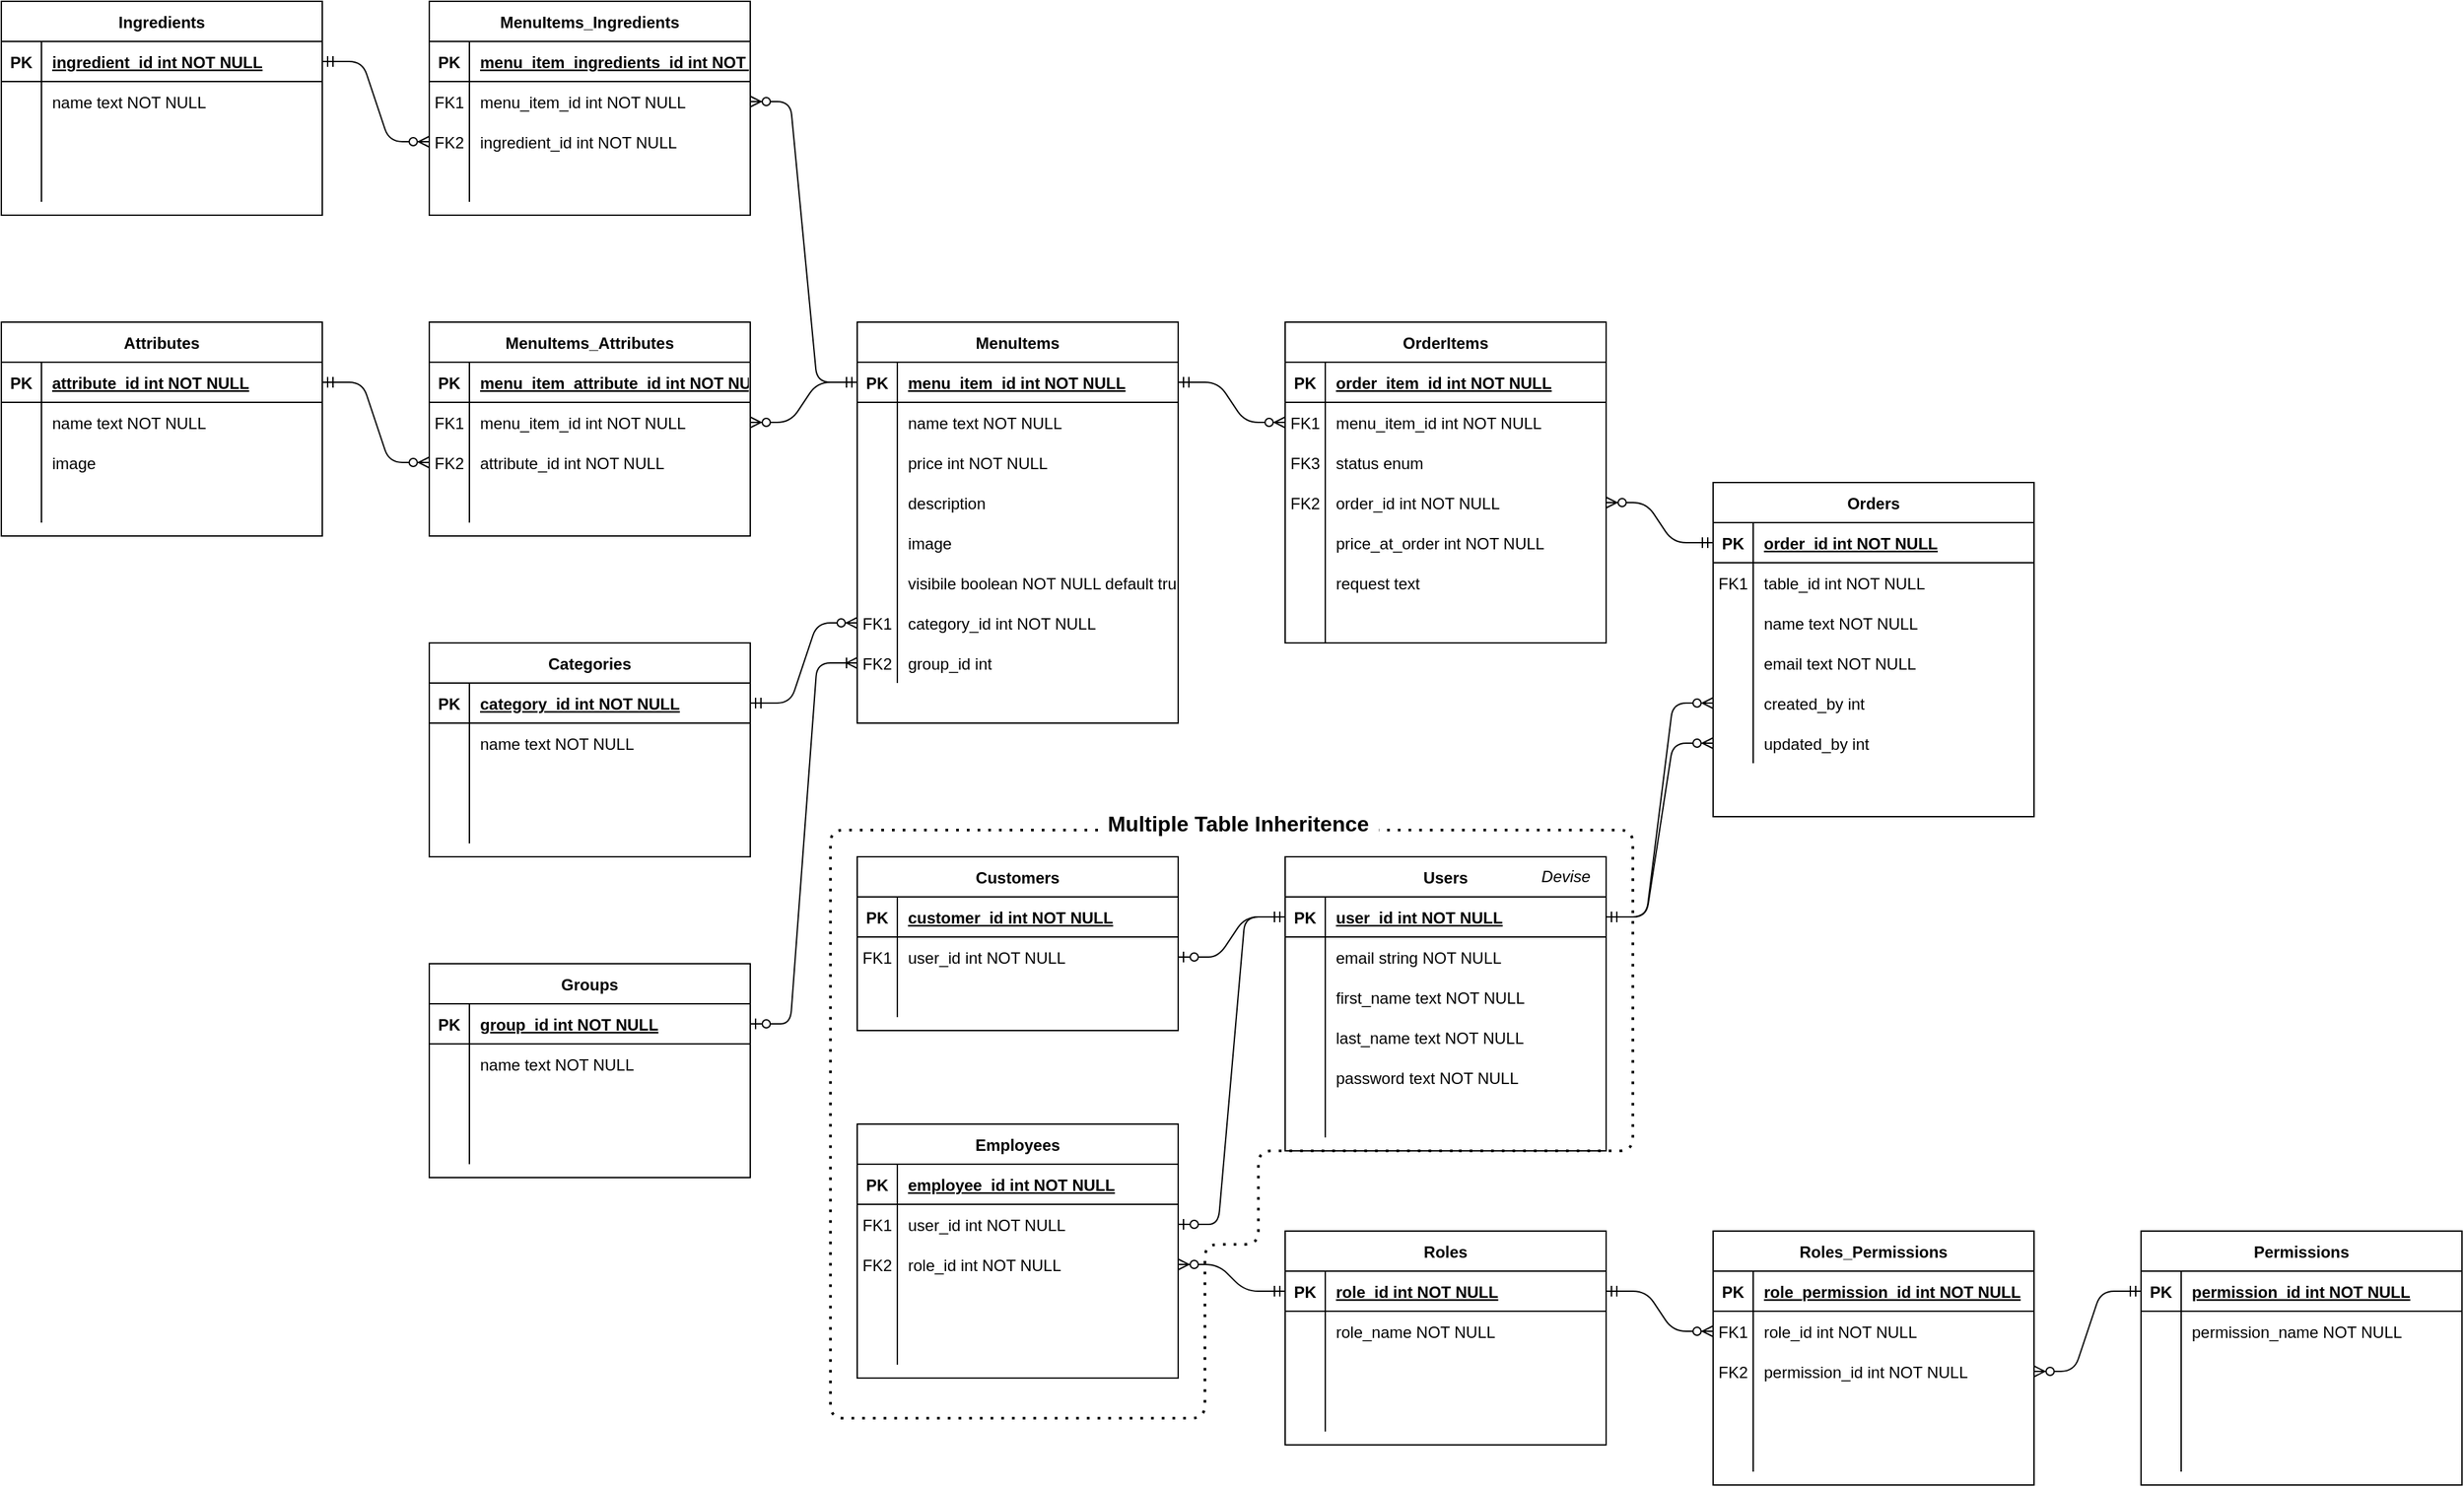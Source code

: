 <mxfile version="15.4.0" type="device"><diagram id="R2lEEEUBdFMjLlhIrx00" name="Page-1"><mxGraphModel dx="1854" dy="1960" grid="1" gridSize="10" guides="1" tooltips="1" connect="1" arrows="1" fold="1" page="1" pageScale="1" pageWidth="1169" pageHeight="827" math="0" shadow="0" extFonts="Permanent Marker^https://fonts.googleapis.com/css?family=Permanent+Marker"><root><mxCell id="0"/><mxCell id="1" parent="0"/><mxCell id="C-vyLk0tnHw3VtMMgP7b-2" value="Orders" style="shape=table;startSize=30;container=1;collapsible=1;childLayout=tableLayout;fixedRows=1;rowLines=0;fontStyle=1;align=center;resizeLast=1;" parent="1" vertex="1"><mxGeometry x="1360" y="440" width="240" height="250" as="geometry"/></mxCell><mxCell id="C-vyLk0tnHw3VtMMgP7b-3" value="" style="shape=partialRectangle;collapsible=0;dropTarget=0;pointerEvents=0;fillColor=none;points=[[0,0.5],[1,0.5]];portConstraint=eastwest;top=0;left=0;right=0;bottom=1;" parent="C-vyLk0tnHw3VtMMgP7b-2" vertex="1"><mxGeometry y="30" width="240" height="30" as="geometry"/></mxCell><mxCell id="C-vyLk0tnHw3VtMMgP7b-4" value="PK" style="shape=partialRectangle;overflow=hidden;connectable=0;fillColor=none;top=0;left=0;bottom=0;right=0;fontStyle=1;" parent="C-vyLk0tnHw3VtMMgP7b-3" vertex="1"><mxGeometry width="30" height="30" as="geometry"><mxRectangle width="30" height="30" as="alternateBounds"/></mxGeometry></mxCell><mxCell id="C-vyLk0tnHw3VtMMgP7b-5" value="order_id int NOT NULL " style="shape=partialRectangle;overflow=hidden;connectable=0;fillColor=none;top=0;left=0;bottom=0;right=0;align=left;spacingLeft=6;fontStyle=5;" parent="C-vyLk0tnHw3VtMMgP7b-3" vertex="1"><mxGeometry x="30" width="210" height="30" as="geometry"><mxRectangle width="210" height="30" as="alternateBounds"/></mxGeometry></mxCell><mxCell id="cEDRFsdrlJiYOu_tqpBT-16" value="" style="shape=partialRectangle;collapsible=0;dropTarget=0;pointerEvents=0;fillColor=none;points=[[0,0.5],[1,0.5]];portConstraint=eastwest;top=0;left=0;right=0;bottom=0;" parent="C-vyLk0tnHw3VtMMgP7b-2" vertex="1"><mxGeometry y="60" width="240" height="30" as="geometry"/></mxCell><mxCell id="cEDRFsdrlJiYOu_tqpBT-17" value="FK1" style="shape=partialRectangle;overflow=hidden;connectable=0;fillColor=none;top=0;left=0;bottom=0;right=0;" parent="cEDRFsdrlJiYOu_tqpBT-16" vertex="1"><mxGeometry width="30" height="30" as="geometry"><mxRectangle width="30" height="30" as="alternateBounds"/></mxGeometry></mxCell><mxCell id="cEDRFsdrlJiYOu_tqpBT-18" value="table_id int NOT NULL" style="shape=partialRectangle;overflow=hidden;connectable=0;fillColor=none;top=0;left=0;bottom=0;right=0;align=left;spacingLeft=6;" parent="cEDRFsdrlJiYOu_tqpBT-16" vertex="1"><mxGeometry x="30" width="210" height="30" as="geometry"><mxRectangle width="210" height="30" as="alternateBounds"/></mxGeometry></mxCell><mxCell id="C-vyLk0tnHw3VtMMgP7b-6" value="" style="shape=partialRectangle;collapsible=0;dropTarget=0;pointerEvents=0;fillColor=none;points=[[0,0.5],[1,0.5]];portConstraint=eastwest;top=0;left=0;right=0;bottom=0;" parent="C-vyLk0tnHw3VtMMgP7b-2" vertex="1"><mxGeometry y="90" width="240" height="30" as="geometry"/></mxCell><mxCell id="C-vyLk0tnHw3VtMMgP7b-7" value="" style="shape=partialRectangle;overflow=hidden;connectable=0;fillColor=none;top=0;left=0;bottom=0;right=0;" parent="C-vyLk0tnHw3VtMMgP7b-6" vertex="1"><mxGeometry width="30" height="30" as="geometry"><mxRectangle width="30" height="30" as="alternateBounds"/></mxGeometry></mxCell><mxCell id="C-vyLk0tnHw3VtMMgP7b-8" value="name text NOT NULL" style="shape=partialRectangle;overflow=hidden;connectable=0;fillColor=none;top=0;left=0;bottom=0;right=0;align=left;spacingLeft=6;" parent="C-vyLk0tnHw3VtMMgP7b-6" vertex="1"><mxGeometry x="30" width="210" height="30" as="geometry"><mxRectangle width="210" height="30" as="alternateBounds"/></mxGeometry></mxCell><mxCell id="cEDRFsdrlJiYOu_tqpBT-345" value="" style="shape=partialRectangle;collapsible=0;dropTarget=0;pointerEvents=0;fillColor=none;points=[[0,0.5],[1,0.5]];portConstraint=eastwest;top=0;left=0;right=0;bottom=0;" parent="C-vyLk0tnHw3VtMMgP7b-2" vertex="1"><mxGeometry y="120" width="240" height="30" as="geometry"/></mxCell><mxCell id="cEDRFsdrlJiYOu_tqpBT-346" value="" style="shape=partialRectangle;overflow=hidden;connectable=0;fillColor=none;top=0;left=0;bottom=0;right=0;" parent="cEDRFsdrlJiYOu_tqpBT-345" vertex="1"><mxGeometry width="30" height="30" as="geometry"><mxRectangle width="30" height="30" as="alternateBounds"/></mxGeometry></mxCell><mxCell id="cEDRFsdrlJiYOu_tqpBT-347" value="email text NOT NULL" style="shape=partialRectangle;overflow=hidden;connectable=0;fillColor=none;top=0;left=0;bottom=0;right=0;align=left;spacingLeft=6;" parent="cEDRFsdrlJiYOu_tqpBT-345" vertex="1"><mxGeometry x="30" width="210" height="30" as="geometry"><mxRectangle width="210" height="30" as="alternateBounds"/></mxGeometry></mxCell><mxCell id="gPPG7Qt-R-VPo5WVgT88-21" value="" style="shape=partialRectangle;collapsible=0;dropTarget=0;pointerEvents=0;fillColor=none;points=[[0,0.5],[1,0.5]];portConstraint=eastwest;top=0;left=0;right=0;bottom=0;" parent="C-vyLk0tnHw3VtMMgP7b-2" vertex="1"><mxGeometry y="150" width="240" height="30" as="geometry"/></mxCell><mxCell id="gPPG7Qt-R-VPo5WVgT88-22" value="" style="shape=partialRectangle;overflow=hidden;connectable=0;fillColor=none;top=0;left=0;bottom=0;right=0;" parent="gPPG7Qt-R-VPo5WVgT88-21" vertex="1"><mxGeometry width="30" height="30" as="geometry"><mxRectangle width="30" height="30" as="alternateBounds"/></mxGeometry></mxCell><mxCell id="gPPG7Qt-R-VPo5WVgT88-23" value="created_by int" style="shape=partialRectangle;overflow=hidden;connectable=0;fillColor=none;top=0;left=0;bottom=0;right=0;align=left;spacingLeft=6;" parent="gPPG7Qt-R-VPo5WVgT88-21" vertex="1"><mxGeometry x="30" width="210" height="30" as="geometry"><mxRectangle width="210" height="30" as="alternateBounds"/></mxGeometry></mxCell><mxCell id="gPPG7Qt-R-VPo5WVgT88-24" value="" style="shape=partialRectangle;collapsible=0;dropTarget=0;pointerEvents=0;fillColor=none;points=[[0,0.5],[1,0.5]];portConstraint=eastwest;top=0;left=0;right=0;bottom=0;" parent="C-vyLk0tnHw3VtMMgP7b-2" vertex="1"><mxGeometry y="180" width="240" height="30" as="geometry"/></mxCell><mxCell id="gPPG7Qt-R-VPo5WVgT88-25" value="" style="shape=partialRectangle;overflow=hidden;connectable=0;fillColor=none;top=0;left=0;bottom=0;right=0;" parent="gPPG7Qt-R-VPo5WVgT88-24" vertex="1"><mxGeometry width="30" height="30" as="geometry"><mxRectangle width="30" height="30" as="alternateBounds"/></mxGeometry></mxCell><mxCell id="gPPG7Qt-R-VPo5WVgT88-26" value="updated_by int" style="shape=partialRectangle;overflow=hidden;connectable=0;fillColor=none;top=0;left=0;bottom=0;right=0;align=left;spacingLeft=6;" parent="gPPG7Qt-R-VPo5WVgT88-24" vertex="1"><mxGeometry x="30" width="210" height="30" as="geometry"><mxRectangle width="210" height="30" as="alternateBounds"/></mxGeometry></mxCell><mxCell id="C-vyLk0tnHw3VtMMgP7b-13" value="MenuItems" style="shape=table;startSize=30;container=1;collapsible=1;childLayout=tableLayout;fixedRows=1;rowLines=0;fontStyle=1;align=center;resizeLast=1;" parent="1" vertex="1"><mxGeometry x="720" y="320" width="240" height="300" as="geometry"/></mxCell><mxCell id="C-vyLk0tnHw3VtMMgP7b-14" value="" style="shape=partialRectangle;collapsible=0;dropTarget=0;pointerEvents=0;fillColor=none;points=[[0,0.5],[1,0.5]];portConstraint=eastwest;top=0;left=0;right=0;bottom=1;" parent="C-vyLk0tnHw3VtMMgP7b-13" vertex="1"><mxGeometry y="30" width="240" height="30" as="geometry"/></mxCell><mxCell id="C-vyLk0tnHw3VtMMgP7b-15" value="PK" style="shape=partialRectangle;overflow=hidden;connectable=0;fillColor=none;top=0;left=0;bottom=0;right=0;fontStyle=1;" parent="C-vyLk0tnHw3VtMMgP7b-14" vertex="1"><mxGeometry width="30" height="30" as="geometry"><mxRectangle width="30" height="30" as="alternateBounds"/></mxGeometry></mxCell><mxCell id="C-vyLk0tnHw3VtMMgP7b-16" value="menu_item_id int NOT NULL " style="shape=partialRectangle;overflow=hidden;connectable=0;fillColor=none;top=0;left=0;bottom=0;right=0;align=left;spacingLeft=6;fontStyle=5;" parent="C-vyLk0tnHw3VtMMgP7b-14" vertex="1"><mxGeometry x="30" width="210" height="30" as="geometry"><mxRectangle width="210" height="30" as="alternateBounds"/></mxGeometry></mxCell><mxCell id="cEDRFsdrlJiYOu_tqpBT-213" value="" style="shape=partialRectangle;collapsible=0;dropTarget=0;pointerEvents=0;fillColor=none;points=[[0,0.5],[1,0.5]];portConstraint=eastwest;top=0;left=0;right=0;bottom=0;" parent="C-vyLk0tnHw3VtMMgP7b-13" vertex="1"><mxGeometry y="60" width="240" height="30" as="geometry"/></mxCell><mxCell id="cEDRFsdrlJiYOu_tqpBT-214" value="" style="shape=partialRectangle;overflow=hidden;connectable=0;fillColor=none;top=0;left=0;bottom=0;right=0;" parent="cEDRFsdrlJiYOu_tqpBT-213" vertex="1"><mxGeometry width="30" height="30" as="geometry"><mxRectangle width="30" height="30" as="alternateBounds"/></mxGeometry></mxCell><mxCell id="cEDRFsdrlJiYOu_tqpBT-215" value="name text NOT NULL" style="shape=partialRectangle;overflow=hidden;connectable=0;fillColor=none;top=0;left=0;bottom=0;right=0;align=left;spacingLeft=6;" parent="cEDRFsdrlJiYOu_tqpBT-213" vertex="1"><mxGeometry x="30" width="210" height="30" as="geometry"><mxRectangle width="210" height="30" as="alternateBounds"/></mxGeometry></mxCell><mxCell id="cEDRFsdrlJiYOu_tqpBT-1" value="" style="shape=partialRectangle;collapsible=0;dropTarget=0;pointerEvents=0;fillColor=none;points=[[0,0.5],[1,0.5]];portConstraint=eastwest;top=0;left=0;right=0;bottom=0;" parent="C-vyLk0tnHw3VtMMgP7b-13" vertex="1"><mxGeometry y="90" width="240" height="30" as="geometry"/></mxCell><mxCell id="cEDRFsdrlJiYOu_tqpBT-2" value="" style="shape=partialRectangle;overflow=hidden;connectable=0;fillColor=none;top=0;left=0;bottom=0;right=0;" parent="cEDRFsdrlJiYOu_tqpBT-1" vertex="1"><mxGeometry width="30" height="30" as="geometry"><mxRectangle width="30" height="30" as="alternateBounds"/></mxGeometry></mxCell><mxCell id="cEDRFsdrlJiYOu_tqpBT-3" value="price int NOT NULL" style="shape=partialRectangle;overflow=hidden;connectable=0;fillColor=none;top=0;left=0;bottom=0;right=0;align=left;spacingLeft=6;" parent="cEDRFsdrlJiYOu_tqpBT-1" vertex="1"><mxGeometry x="30" width="210" height="30" as="geometry"><mxRectangle width="210" height="30" as="alternateBounds"/></mxGeometry></mxCell><mxCell id="cEDRFsdrlJiYOu_tqpBT-4" value="" style="shape=partialRectangle;collapsible=0;dropTarget=0;pointerEvents=0;fillColor=none;points=[[0,0.5],[1,0.5]];portConstraint=eastwest;top=0;left=0;right=0;bottom=0;" parent="C-vyLk0tnHw3VtMMgP7b-13" vertex="1"><mxGeometry y="120" width="240" height="30" as="geometry"/></mxCell><mxCell id="cEDRFsdrlJiYOu_tqpBT-5" value="" style="shape=partialRectangle;overflow=hidden;connectable=0;fillColor=none;top=0;left=0;bottom=0;right=0;" parent="cEDRFsdrlJiYOu_tqpBT-4" vertex="1"><mxGeometry width="30" height="30" as="geometry"><mxRectangle width="30" height="30" as="alternateBounds"/></mxGeometry></mxCell><mxCell id="cEDRFsdrlJiYOu_tqpBT-6" value="description" style="shape=partialRectangle;overflow=hidden;connectable=0;fillColor=none;top=0;left=0;bottom=0;right=0;align=left;spacingLeft=6;" parent="cEDRFsdrlJiYOu_tqpBT-4" vertex="1"><mxGeometry x="30" width="210" height="30" as="geometry"><mxRectangle width="210" height="30" as="alternateBounds"/></mxGeometry></mxCell><mxCell id="cEDRFsdrlJiYOu_tqpBT-145" value="" style="shape=partialRectangle;collapsible=0;dropTarget=0;pointerEvents=0;fillColor=none;points=[[0,0.5],[1,0.5]];portConstraint=eastwest;top=0;left=0;right=0;bottom=0;" parent="C-vyLk0tnHw3VtMMgP7b-13" vertex="1"><mxGeometry y="150" width="240" height="30" as="geometry"/></mxCell><mxCell id="cEDRFsdrlJiYOu_tqpBT-146" value="" style="shape=partialRectangle;overflow=hidden;connectable=0;fillColor=none;top=0;left=0;bottom=0;right=0;" parent="cEDRFsdrlJiYOu_tqpBT-145" vertex="1"><mxGeometry width="30" height="30" as="geometry"><mxRectangle width="30" height="30" as="alternateBounds"/></mxGeometry></mxCell><mxCell id="cEDRFsdrlJiYOu_tqpBT-147" value="image" style="shape=partialRectangle;overflow=hidden;connectable=0;fillColor=none;top=0;left=0;bottom=0;right=0;align=left;spacingLeft=6;" parent="cEDRFsdrlJiYOu_tqpBT-145" vertex="1"><mxGeometry x="30" width="210" height="30" as="geometry"><mxRectangle width="210" height="30" as="alternateBounds"/></mxGeometry></mxCell><mxCell id="cEDRFsdrlJiYOu_tqpBT-230" value="" style="shape=partialRectangle;collapsible=0;dropTarget=0;pointerEvents=0;fillColor=none;points=[[0,0.5],[1,0.5]];portConstraint=eastwest;top=0;left=0;right=0;bottom=0;" parent="C-vyLk0tnHw3VtMMgP7b-13" vertex="1"><mxGeometry y="180" width="240" height="30" as="geometry"/></mxCell><mxCell id="cEDRFsdrlJiYOu_tqpBT-231" value="" style="shape=partialRectangle;overflow=hidden;connectable=0;fillColor=none;top=0;left=0;bottom=0;right=0;" parent="cEDRFsdrlJiYOu_tqpBT-230" vertex="1"><mxGeometry width="30" height="30" as="geometry"><mxRectangle width="30" height="30" as="alternateBounds"/></mxGeometry></mxCell><mxCell id="cEDRFsdrlJiYOu_tqpBT-232" value="visibile boolean NOT NULL default true" style="shape=partialRectangle;overflow=hidden;connectable=0;fillColor=none;top=0;left=0;bottom=0;right=0;align=left;spacingLeft=6;" parent="cEDRFsdrlJiYOu_tqpBT-230" vertex="1"><mxGeometry x="30" width="210" height="30" as="geometry"><mxRectangle width="210" height="30" as="alternateBounds"/></mxGeometry></mxCell><mxCell id="C-vyLk0tnHw3VtMMgP7b-20" value="" style="shape=partialRectangle;collapsible=0;dropTarget=0;pointerEvents=0;fillColor=none;points=[[0,0.5],[1,0.5]];portConstraint=eastwest;top=0;left=0;right=0;bottom=0;" parent="C-vyLk0tnHw3VtMMgP7b-13" vertex="1"><mxGeometry y="210" width="240" height="30" as="geometry"/></mxCell><mxCell id="C-vyLk0tnHw3VtMMgP7b-21" value="FK1" style="shape=partialRectangle;overflow=hidden;connectable=0;fillColor=none;top=0;left=0;bottom=0;right=0;" parent="C-vyLk0tnHw3VtMMgP7b-20" vertex="1"><mxGeometry width="30" height="30" as="geometry"><mxRectangle width="30" height="30" as="alternateBounds"/></mxGeometry></mxCell><mxCell id="C-vyLk0tnHw3VtMMgP7b-22" value="category_id int NOT NULL" style="shape=partialRectangle;overflow=hidden;connectable=0;fillColor=none;top=0;left=0;bottom=0;right=0;align=left;spacingLeft=6;" parent="C-vyLk0tnHw3VtMMgP7b-20" vertex="1"><mxGeometry x="30" width="210" height="30" as="geometry"><mxRectangle width="210" height="30" as="alternateBounds"/></mxGeometry></mxCell><mxCell id="cEDRFsdrlJiYOu_tqpBT-261" value="" style="shape=partialRectangle;collapsible=0;dropTarget=0;pointerEvents=0;fillColor=none;points=[[0,0.5],[1,0.5]];portConstraint=eastwest;top=0;left=0;right=0;bottom=0;" parent="C-vyLk0tnHw3VtMMgP7b-13" vertex="1"><mxGeometry y="240" width="240" height="30" as="geometry"/></mxCell><mxCell id="cEDRFsdrlJiYOu_tqpBT-262" value="FK2" style="shape=partialRectangle;overflow=hidden;connectable=0;fillColor=none;top=0;left=0;bottom=0;right=0;" parent="cEDRFsdrlJiYOu_tqpBT-261" vertex="1"><mxGeometry width="30" height="30" as="geometry"><mxRectangle width="30" height="30" as="alternateBounds"/></mxGeometry></mxCell><mxCell id="cEDRFsdrlJiYOu_tqpBT-263" value="group_id int" style="shape=partialRectangle;overflow=hidden;connectable=0;fillColor=none;top=0;left=0;bottom=0;right=0;align=left;spacingLeft=6;" parent="cEDRFsdrlJiYOu_tqpBT-261" vertex="1"><mxGeometry x="30" width="210" height="30" as="geometry"><mxRectangle width="210" height="30" as="alternateBounds"/></mxGeometry></mxCell><mxCell id="C-vyLk0tnHw3VtMMgP7b-23" value="Users" style="shape=table;startSize=30;container=1;collapsible=1;childLayout=tableLayout;fixedRows=1;rowLines=0;fontStyle=1;align=center;resizeLast=1;" parent="1" vertex="1"><mxGeometry x="1040" y="720" width="240" height="220" as="geometry"/></mxCell><mxCell id="C-vyLk0tnHw3VtMMgP7b-24" value="" style="shape=partialRectangle;collapsible=0;dropTarget=0;pointerEvents=0;fillColor=none;points=[[0,0.5],[1,0.5]];portConstraint=eastwest;top=0;left=0;right=0;bottom=1;" parent="C-vyLk0tnHw3VtMMgP7b-23" vertex="1"><mxGeometry y="30" width="240" height="30" as="geometry"/></mxCell><mxCell id="C-vyLk0tnHw3VtMMgP7b-25" value="PK" style="shape=partialRectangle;overflow=hidden;connectable=0;fillColor=none;top=0;left=0;bottom=0;right=0;fontStyle=1;" parent="C-vyLk0tnHw3VtMMgP7b-24" vertex="1"><mxGeometry width="30" height="30" as="geometry"><mxRectangle width="30" height="30" as="alternateBounds"/></mxGeometry></mxCell><mxCell id="C-vyLk0tnHw3VtMMgP7b-26" value="user_id int NOT NULL " style="shape=partialRectangle;overflow=hidden;connectable=0;fillColor=none;top=0;left=0;bottom=0;right=0;align=left;spacingLeft=6;fontStyle=5;" parent="C-vyLk0tnHw3VtMMgP7b-24" vertex="1"><mxGeometry x="30" width="210" height="30" as="geometry"><mxRectangle width="210" height="30" as="alternateBounds"/></mxGeometry></mxCell><mxCell id="C-vyLk0tnHw3VtMMgP7b-27" value="" style="shape=partialRectangle;collapsible=0;dropTarget=0;pointerEvents=0;fillColor=none;points=[[0,0.5],[1,0.5]];portConstraint=eastwest;top=0;left=0;right=0;bottom=0;" parent="C-vyLk0tnHw3VtMMgP7b-23" vertex="1"><mxGeometry y="60" width="240" height="30" as="geometry"/></mxCell><mxCell id="C-vyLk0tnHw3VtMMgP7b-28" value="" style="shape=partialRectangle;overflow=hidden;connectable=0;fillColor=none;top=0;left=0;bottom=0;right=0;" parent="C-vyLk0tnHw3VtMMgP7b-27" vertex="1"><mxGeometry width="30" height="30" as="geometry"><mxRectangle width="30" height="30" as="alternateBounds"/></mxGeometry></mxCell><mxCell id="C-vyLk0tnHw3VtMMgP7b-29" value="email string NOT NULL" style="shape=partialRectangle;overflow=hidden;connectable=0;fillColor=none;top=0;left=0;bottom=0;right=0;align=left;spacingLeft=6;" parent="C-vyLk0tnHw3VtMMgP7b-27" vertex="1"><mxGeometry x="30" width="210" height="30" as="geometry"><mxRectangle width="210" height="30" as="alternateBounds"/></mxGeometry></mxCell><mxCell id="_mnHHgSKKxVnzvj1SHdt-22" value="" style="shape=partialRectangle;collapsible=0;dropTarget=0;pointerEvents=0;fillColor=none;points=[[0,0.5],[1,0.5]];portConstraint=eastwest;top=0;left=0;right=0;bottom=0;" vertex="1" parent="C-vyLk0tnHw3VtMMgP7b-23"><mxGeometry y="90" width="240" height="30" as="geometry"/></mxCell><mxCell id="_mnHHgSKKxVnzvj1SHdt-23" value="" style="shape=partialRectangle;overflow=hidden;connectable=0;fillColor=none;top=0;left=0;bottom=0;right=0;" vertex="1" parent="_mnHHgSKKxVnzvj1SHdt-22"><mxGeometry width="30" height="30" as="geometry"><mxRectangle width="30" height="30" as="alternateBounds"/></mxGeometry></mxCell><mxCell id="_mnHHgSKKxVnzvj1SHdt-24" value="first_name text NOT NULL" style="shape=partialRectangle;overflow=hidden;connectable=0;fillColor=none;top=0;left=0;bottom=0;right=0;align=left;spacingLeft=6;" vertex="1" parent="_mnHHgSKKxVnzvj1SHdt-22"><mxGeometry x="30" width="210" height="30" as="geometry"><mxRectangle width="210" height="30" as="alternateBounds"/></mxGeometry></mxCell><mxCell id="cEDRFsdrlJiYOu_tqpBT-7" value="" style="shape=partialRectangle;collapsible=0;dropTarget=0;pointerEvents=0;fillColor=none;points=[[0,0.5],[1,0.5]];portConstraint=eastwest;top=0;left=0;right=0;bottom=0;" parent="C-vyLk0tnHw3VtMMgP7b-23" vertex="1"><mxGeometry y="120" width="240" height="30" as="geometry"/></mxCell><mxCell id="cEDRFsdrlJiYOu_tqpBT-8" value="" style="shape=partialRectangle;overflow=hidden;connectable=0;fillColor=none;top=0;left=0;bottom=0;right=0;" parent="cEDRFsdrlJiYOu_tqpBT-7" vertex="1"><mxGeometry width="30" height="30" as="geometry"><mxRectangle width="30" height="30" as="alternateBounds"/></mxGeometry></mxCell><mxCell id="cEDRFsdrlJiYOu_tqpBT-9" value="last_name text NOT NULL" style="shape=partialRectangle;overflow=hidden;connectable=0;fillColor=none;top=0;left=0;bottom=0;right=0;align=left;spacingLeft=6;" parent="cEDRFsdrlJiYOu_tqpBT-7" vertex="1"><mxGeometry x="30" width="210" height="30" as="geometry"><mxRectangle width="210" height="30" as="alternateBounds"/></mxGeometry></mxCell><mxCell id="cEDRFsdrlJiYOu_tqpBT-348" value="" style="shape=partialRectangle;collapsible=0;dropTarget=0;pointerEvents=0;fillColor=none;points=[[0,0.5],[1,0.5]];portConstraint=eastwest;top=0;left=0;right=0;bottom=0;" parent="C-vyLk0tnHw3VtMMgP7b-23" vertex="1"><mxGeometry y="150" width="240" height="30" as="geometry"/></mxCell><mxCell id="cEDRFsdrlJiYOu_tqpBT-349" value="" style="shape=partialRectangle;overflow=hidden;connectable=0;fillColor=none;top=0;left=0;bottom=0;right=0;" parent="cEDRFsdrlJiYOu_tqpBT-348" vertex="1"><mxGeometry width="30" height="30" as="geometry"><mxRectangle width="30" height="30" as="alternateBounds"/></mxGeometry></mxCell><mxCell id="cEDRFsdrlJiYOu_tqpBT-350" value="password text NOT NULL" style="shape=partialRectangle;overflow=hidden;connectable=0;fillColor=none;top=0;left=0;bottom=0;right=0;align=left;spacingLeft=6;" parent="cEDRFsdrlJiYOu_tqpBT-348" vertex="1"><mxGeometry x="30" width="210" height="30" as="geometry"><mxRectangle width="210" height="30" as="alternateBounds"/></mxGeometry></mxCell><mxCell id="cEDRFsdrlJiYOu_tqpBT-13" value="" style="shape=partialRectangle;collapsible=0;dropTarget=0;pointerEvents=0;fillColor=none;points=[[0,0.5],[1,0.5]];portConstraint=eastwest;top=0;left=0;right=0;bottom=0;" parent="C-vyLk0tnHw3VtMMgP7b-23" vertex="1"><mxGeometry y="180" width="240" height="30" as="geometry"/></mxCell><mxCell id="cEDRFsdrlJiYOu_tqpBT-14" value="" style="shape=partialRectangle;overflow=hidden;connectable=0;fillColor=none;top=0;left=0;bottom=0;right=0;" parent="cEDRFsdrlJiYOu_tqpBT-13" vertex="1"><mxGeometry width="30" height="30" as="geometry"><mxRectangle width="30" height="30" as="alternateBounds"/></mxGeometry></mxCell><mxCell id="cEDRFsdrlJiYOu_tqpBT-15" value="" style="shape=partialRectangle;overflow=hidden;connectable=0;fillColor=none;top=0;left=0;bottom=0;right=0;align=left;spacingLeft=6;" parent="cEDRFsdrlJiYOu_tqpBT-13" vertex="1"><mxGeometry x="30" width="210" height="30" as="geometry"><mxRectangle width="210" height="30" as="alternateBounds"/></mxGeometry></mxCell><mxCell id="cEDRFsdrlJiYOu_tqpBT-25" value="Roles" style="shape=table;startSize=30;container=1;collapsible=1;childLayout=tableLayout;fixedRows=1;rowLines=0;fontStyle=1;align=center;resizeLast=1;" parent="1" vertex="1"><mxGeometry x="1040" y="1000" width="240" height="160" as="geometry"/></mxCell><mxCell id="cEDRFsdrlJiYOu_tqpBT-26" value="" style="shape=partialRectangle;collapsible=0;dropTarget=0;pointerEvents=0;fillColor=none;points=[[0,0.5],[1,0.5]];portConstraint=eastwest;top=0;left=0;right=0;bottom=1;" parent="cEDRFsdrlJiYOu_tqpBT-25" vertex="1"><mxGeometry y="30" width="240" height="30" as="geometry"/></mxCell><mxCell id="cEDRFsdrlJiYOu_tqpBT-27" value="PK" style="shape=partialRectangle;overflow=hidden;connectable=0;fillColor=none;top=0;left=0;bottom=0;right=0;fontStyle=1;" parent="cEDRFsdrlJiYOu_tqpBT-26" vertex="1"><mxGeometry width="30" height="30" as="geometry"><mxRectangle width="30" height="30" as="alternateBounds"/></mxGeometry></mxCell><mxCell id="cEDRFsdrlJiYOu_tqpBT-28" value="role_id int NOT NULL " style="shape=partialRectangle;overflow=hidden;connectable=0;fillColor=none;top=0;left=0;bottom=0;right=0;align=left;spacingLeft=6;fontStyle=5;" parent="cEDRFsdrlJiYOu_tqpBT-26" vertex="1"><mxGeometry x="30" width="210" height="30" as="geometry"><mxRectangle width="210" height="30" as="alternateBounds"/></mxGeometry></mxCell><mxCell id="cEDRFsdrlJiYOu_tqpBT-29" value="" style="shape=partialRectangle;collapsible=0;dropTarget=0;pointerEvents=0;fillColor=none;points=[[0,0.5],[1,0.5]];portConstraint=eastwest;top=0;left=0;right=0;bottom=0;" parent="cEDRFsdrlJiYOu_tqpBT-25" vertex="1"><mxGeometry y="60" width="240" height="30" as="geometry"/></mxCell><mxCell id="cEDRFsdrlJiYOu_tqpBT-30" value="" style="shape=partialRectangle;overflow=hidden;connectable=0;fillColor=none;top=0;left=0;bottom=0;right=0;" parent="cEDRFsdrlJiYOu_tqpBT-29" vertex="1"><mxGeometry width="30" height="30" as="geometry"><mxRectangle width="30" height="30" as="alternateBounds"/></mxGeometry></mxCell><mxCell id="cEDRFsdrlJiYOu_tqpBT-31" value="role_name NOT NULL" style="shape=partialRectangle;overflow=hidden;connectable=0;fillColor=none;top=0;left=0;bottom=0;right=0;align=left;spacingLeft=6;" parent="cEDRFsdrlJiYOu_tqpBT-29" vertex="1"><mxGeometry x="30" width="210" height="30" as="geometry"><mxRectangle width="210" height="30" as="alternateBounds"/></mxGeometry></mxCell><mxCell id="cEDRFsdrlJiYOu_tqpBT-35" value="" style="shape=partialRectangle;collapsible=0;dropTarget=0;pointerEvents=0;fillColor=none;points=[[0,0.5],[1,0.5]];portConstraint=eastwest;top=0;left=0;right=0;bottom=0;" parent="cEDRFsdrlJiYOu_tqpBT-25" vertex="1"><mxGeometry y="90" width="240" height="30" as="geometry"/></mxCell><mxCell id="cEDRFsdrlJiYOu_tqpBT-36" value="" style="shape=partialRectangle;overflow=hidden;connectable=0;fillColor=none;top=0;left=0;bottom=0;right=0;" parent="cEDRFsdrlJiYOu_tqpBT-35" vertex="1"><mxGeometry width="30" height="30" as="geometry"><mxRectangle width="30" height="30" as="alternateBounds"/></mxGeometry></mxCell><mxCell id="cEDRFsdrlJiYOu_tqpBT-37" value="" style="shape=partialRectangle;overflow=hidden;connectable=0;fillColor=none;top=0;left=0;bottom=0;right=0;align=left;spacingLeft=6;" parent="cEDRFsdrlJiYOu_tqpBT-35" vertex="1"><mxGeometry x="30" width="210" height="30" as="geometry"><mxRectangle width="210" height="30" as="alternateBounds"/></mxGeometry></mxCell><mxCell id="cEDRFsdrlJiYOu_tqpBT-38" value="" style="shape=partialRectangle;collapsible=0;dropTarget=0;pointerEvents=0;fillColor=none;points=[[0,0.5],[1,0.5]];portConstraint=eastwest;top=0;left=0;right=0;bottom=0;" parent="cEDRFsdrlJiYOu_tqpBT-25" vertex="1"><mxGeometry y="120" width="240" height="30" as="geometry"/></mxCell><mxCell id="cEDRFsdrlJiYOu_tqpBT-39" value="" style="shape=partialRectangle;overflow=hidden;connectable=0;fillColor=none;top=0;left=0;bottom=0;right=0;" parent="cEDRFsdrlJiYOu_tqpBT-38" vertex="1"><mxGeometry width="30" height="30" as="geometry"><mxRectangle width="30" height="30" as="alternateBounds"/></mxGeometry></mxCell><mxCell id="cEDRFsdrlJiYOu_tqpBT-40" value="" style="shape=partialRectangle;overflow=hidden;connectable=0;fillColor=none;top=0;left=0;bottom=0;right=0;align=left;spacingLeft=6;" parent="cEDRFsdrlJiYOu_tqpBT-38" vertex="1"><mxGeometry x="30" width="210" height="30" as="geometry"><mxRectangle width="210" height="30" as="alternateBounds"/></mxGeometry></mxCell><mxCell id="cEDRFsdrlJiYOu_tqpBT-41" value="" style="edgeStyle=entityRelationEdgeStyle;fontSize=12;html=1;endArrow=ERzeroToMany;startArrow=ERmandOne;rounded=1;exitX=0;exitY=0.5;exitDx=0;exitDy=0;entryX=1;entryY=0.5;entryDx=0;entryDy=0;" parent="1" source="cEDRFsdrlJiYOu_tqpBT-26" target="_mnHHgSKKxVnzvj1SHdt-14" edge="1"><mxGeometry width="100" height="100" relative="1" as="geometry"><mxPoint x="1270" y="965" as="sourcePoint"/><mxPoint x="1610" y="950" as="targetPoint"/></mxGeometry></mxCell><mxCell id="cEDRFsdrlJiYOu_tqpBT-42" value="OrderItems" style="shape=table;startSize=30;container=1;collapsible=1;childLayout=tableLayout;fixedRows=1;rowLines=0;fontStyle=1;align=center;resizeLast=1;" parent="1" vertex="1"><mxGeometry x="1040" y="320" width="240" height="240" as="geometry"/></mxCell><mxCell id="cEDRFsdrlJiYOu_tqpBT-43" value="" style="shape=partialRectangle;collapsible=0;dropTarget=0;pointerEvents=0;fillColor=none;points=[[0,0.5],[1,0.5]];portConstraint=eastwest;top=0;left=0;right=0;bottom=1;" parent="cEDRFsdrlJiYOu_tqpBT-42" vertex="1"><mxGeometry y="30" width="240" height="30" as="geometry"/></mxCell><mxCell id="cEDRFsdrlJiYOu_tqpBT-44" value="PK" style="shape=partialRectangle;overflow=hidden;connectable=0;fillColor=none;top=0;left=0;bottom=0;right=0;fontStyle=1;" parent="cEDRFsdrlJiYOu_tqpBT-43" vertex="1"><mxGeometry width="30" height="30" as="geometry"><mxRectangle width="30" height="30" as="alternateBounds"/></mxGeometry></mxCell><mxCell id="cEDRFsdrlJiYOu_tqpBT-45" value="order_item_id int NOT NULL " style="shape=partialRectangle;overflow=hidden;connectable=0;fillColor=none;top=0;left=0;bottom=0;right=0;align=left;spacingLeft=6;fontStyle=5;" parent="cEDRFsdrlJiYOu_tqpBT-43" vertex="1"><mxGeometry x="30" width="210" height="30" as="geometry"><mxRectangle width="210" height="30" as="alternateBounds"/></mxGeometry></mxCell><mxCell id="cEDRFsdrlJiYOu_tqpBT-46" value="" style="shape=partialRectangle;collapsible=0;dropTarget=0;pointerEvents=0;fillColor=none;points=[[0,0.5],[1,0.5]];portConstraint=eastwest;top=0;left=0;right=0;bottom=0;" parent="cEDRFsdrlJiYOu_tqpBT-42" vertex="1"><mxGeometry y="60" width="240" height="30" as="geometry"/></mxCell><mxCell id="cEDRFsdrlJiYOu_tqpBT-47" value="FK1" style="shape=partialRectangle;overflow=hidden;connectable=0;fillColor=none;top=0;left=0;bottom=0;right=0;" parent="cEDRFsdrlJiYOu_tqpBT-46" vertex="1"><mxGeometry width="30" height="30" as="geometry"><mxRectangle width="30" height="30" as="alternateBounds"/></mxGeometry></mxCell><mxCell id="cEDRFsdrlJiYOu_tqpBT-48" value="menu_item_id int NOT NULL" style="shape=partialRectangle;overflow=hidden;connectable=0;fillColor=none;top=0;left=0;bottom=0;right=0;align=left;spacingLeft=6;" parent="cEDRFsdrlJiYOu_tqpBT-46" vertex="1"><mxGeometry x="30" width="210" height="30" as="geometry"><mxRectangle width="210" height="30" as="alternateBounds"/></mxGeometry></mxCell><mxCell id="cEDRFsdrlJiYOu_tqpBT-55" value="" style="shape=partialRectangle;collapsible=0;dropTarget=0;pointerEvents=0;fillColor=none;points=[[0,0.5],[1,0.5]];portConstraint=eastwest;top=0;left=0;right=0;bottom=0;" parent="cEDRFsdrlJiYOu_tqpBT-42" vertex="1"><mxGeometry y="90" width="240" height="30" as="geometry"/></mxCell><mxCell id="cEDRFsdrlJiYOu_tqpBT-56" value="FK3" style="shape=partialRectangle;overflow=hidden;connectable=0;fillColor=none;top=0;left=0;bottom=0;right=0;" parent="cEDRFsdrlJiYOu_tqpBT-55" vertex="1"><mxGeometry width="30" height="30" as="geometry"><mxRectangle width="30" height="30" as="alternateBounds"/></mxGeometry></mxCell><mxCell id="cEDRFsdrlJiYOu_tqpBT-57" value="status enum" style="shape=partialRectangle;overflow=hidden;connectable=0;fillColor=none;top=0;left=0;bottom=0;right=0;align=left;spacingLeft=6;" parent="cEDRFsdrlJiYOu_tqpBT-55" vertex="1"><mxGeometry x="30" width="210" height="30" as="geometry"><mxRectangle width="210" height="30" as="alternateBounds"/></mxGeometry></mxCell><mxCell id="cEDRFsdrlJiYOu_tqpBT-49" value="" style="shape=partialRectangle;collapsible=0;dropTarget=0;pointerEvents=0;fillColor=none;points=[[0,0.5],[1,0.5]];portConstraint=eastwest;top=0;left=0;right=0;bottom=0;" parent="cEDRFsdrlJiYOu_tqpBT-42" vertex="1"><mxGeometry y="120" width="240" height="30" as="geometry"/></mxCell><mxCell id="cEDRFsdrlJiYOu_tqpBT-50" value="FK2" style="shape=partialRectangle;overflow=hidden;connectable=0;fillColor=none;top=0;left=0;bottom=0;right=0;" parent="cEDRFsdrlJiYOu_tqpBT-49" vertex="1"><mxGeometry width="30" height="30" as="geometry"><mxRectangle width="30" height="30" as="alternateBounds"/></mxGeometry></mxCell><mxCell id="cEDRFsdrlJiYOu_tqpBT-51" value="order_id int NOT NULL" style="shape=partialRectangle;overflow=hidden;connectable=0;fillColor=none;top=0;left=0;bottom=0;right=0;align=left;spacingLeft=6;" parent="cEDRFsdrlJiYOu_tqpBT-49" vertex="1"><mxGeometry x="30" width="210" height="30" as="geometry"><mxRectangle width="210" height="30" as="alternateBounds"/></mxGeometry></mxCell><mxCell id="cEDRFsdrlJiYOu_tqpBT-52" value="" style="shape=partialRectangle;collapsible=0;dropTarget=0;pointerEvents=0;fillColor=none;points=[[0,0.5],[1,0.5]];portConstraint=eastwest;top=0;left=0;right=0;bottom=0;" parent="cEDRFsdrlJiYOu_tqpBT-42" vertex="1"><mxGeometry y="150" width="240" height="30" as="geometry"/></mxCell><mxCell id="cEDRFsdrlJiYOu_tqpBT-53" value="" style="shape=partialRectangle;overflow=hidden;connectable=0;fillColor=none;top=0;left=0;bottom=0;right=0;" parent="cEDRFsdrlJiYOu_tqpBT-52" vertex="1"><mxGeometry width="30" height="30" as="geometry"><mxRectangle width="30" height="30" as="alternateBounds"/></mxGeometry></mxCell><mxCell id="cEDRFsdrlJiYOu_tqpBT-54" value="price_at_order int NOT NULL" style="shape=partialRectangle;overflow=hidden;connectable=0;fillColor=none;top=0;left=0;bottom=0;right=0;align=left;spacingLeft=6;" parent="cEDRFsdrlJiYOu_tqpBT-52" vertex="1"><mxGeometry x="30" width="210" height="30" as="geometry"><mxRectangle width="210" height="30" as="alternateBounds"/></mxGeometry></mxCell><mxCell id="cEDRFsdrlJiYOu_tqpBT-63" value="" style="shape=partialRectangle;collapsible=0;dropTarget=0;pointerEvents=0;fillColor=none;points=[[0,0.5],[1,0.5]];portConstraint=eastwest;top=0;left=0;right=0;bottom=0;" parent="cEDRFsdrlJiYOu_tqpBT-42" vertex="1"><mxGeometry y="180" width="240" height="30" as="geometry"/></mxCell><mxCell id="cEDRFsdrlJiYOu_tqpBT-64" value="    " style="shape=partialRectangle;overflow=hidden;connectable=0;fillColor=none;top=0;left=0;bottom=0;right=0;" parent="cEDRFsdrlJiYOu_tqpBT-63" vertex="1"><mxGeometry width="30" height="30" as="geometry"><mxRectangle width="30" height="30" as="alternateBounds"/></mxGeometry></mxCell><mxCell id="cEDRFsdrlJiYOu_tqpBT-65" value="request text" style="shape=partialRectangle;overflow=hidden;connectable=0;fillColor=none;top=0;left=0;bottom=0;right=0;align=left;spacingLeft=6;" parent="cEDRFsdrlJiYOu_tqpBT-63" vertex="1"><mxGeometry x="30" width="210" height="30" as="geometry"><mxRectangle width="210" height="30" as="alternateBounds"/></mxGeometry></mxCell><mxCell id="cEDRFsdrlJiYOu_tqpBT-58" value="" style="shape=partialRectangle;collapsible=0;dropTarget=0;pointerEvents=0;fillColor=none;points=[[0,0.5],[1,0.5]];portConstraint=eastwest;top=0;left=0;right=0;bottom=0;" parent="cEDRFsdrlJiYOu_tqpBT-42" vertex="1"><mxGeometry y="210" width="240" height="30" as="geometry"/></mxCell><mxCell id="cEDRFsdrlJiYOu_tqpBT-59" value="" style="shape=partialRectangle;overflow=hidden;connectable=0;fillColor=none;top=0;left=0;bottom=0;right=0;" parent="cEDRFsdrlJiYOu_tqpBT-58" vertex="1"><mxGeometry width="30" height="30" as="geometry"><mxRectangle width="30" height="30" as="alternateBounds"/></mxGeometry></mxCell><mxCell id="cEDRFsdrlJiYOu_tqpBT-60" value="" style="shape=partialRectangle;overflow=hidden;connectable=0;fillColor=none;top=0;left=0;bottom=0;right=0;align=left;spacingLeft=6;" parent="cEDRFsdrlJiYOu_tqpBT-58" vertex="1"><mxGeometry x="30" width="210" height="30" as="geometry"><mxRectangle width="210" height="30" as="alternateBounds"/></mxGeometry></mxCell><mxCell id="cEDRFsdrlJiYOu_tqpBT-61" value="" style="edgeStyle=entityRelationEdgeStyle;fontSize=12;html=1;endArrow=ERzeroToMany;startArrow=ERmandOne;rounded=1;entryX=0;entryY=0.5;entryDx=0;entryDy=0;" parent="1" source="C-vyLk0tnHw3VtMMgP7b-14" target="cEDRFsdrlJiYOu_tqpBT-46" edge="1"><mxGeometry width="100" height="100" relative="1" as="geometry"><mxPoint x="1110" y="340" as="sourcePoint"/><mxPoint x="980" y="210" as="targetPoint"/></mxGeometry></mxCell><mxCell id="cEDRFsdrlJiYOu_tqpBT-62" value="" style="edgeStyle=entityRelationEdgeStyle;fontSize=12;html=1;endArrow=ERzeroToMany;startArrow=ERmandOne;rounded=1;exitX=0;exitY=0.5;exitDx=0;exitDy=0;" parent="1" source="C-vyLk0tnHw3VtMMgP7b-3" target="cEDRFsdrlJiYOu_tqpBT-49" edge="1"><mxGeometry width="100" height="100" relative="1" as="geometry"><mxPoint x="1420" y="270" as="sourcePoint"/><mxPoint x="950" y="135" as="targetPoint"/></mxGeometry></mxCell><mxCell id="cEDRFsdrlJiYOu_tqpBT-66" value="Permissions" style="shape=table;startSize=30;container=1;collapsible=1;childLayout=tableLayout;fixedRows=1;rowLines=0;fontStyle=1;align=center;resizeLast=1;" parent="1" vertex="1"><mxGeometry x="1680" y="1000" width="240" height="190" as="geometry"/></mxCell><mxCell id="cEDRFsdrlJiYOu_tqpBT-67" value="" style="shape=partialRectangle;collapsible=0;dropTarget=0;pointerEvents=0;fillColor=none;points=[[0,0.5],[1,0.5]];portConstraint=eastwest;top=0;left=0;right=0;bottom=1;" parent="cEDRFsdrlJiYOu_tqpBT-66" vertex="1"><mxGeometry y="30" width="240" height="30" as="geometry"/></mxCell><mxCell id="cEDRFsdrlJiYOu_tqpBT-68" value="PK" style="shape=partialRectangle;overflow=hidden;connectable=0;fillColor=none;top=0;left=0;bottom=0;right=0;fontStyle=1;" parent="cEDRFsdrlJiYOu_tqpBT-67" vertex="1"><mxGeometry width="30" height="30" as="geometry"><mxRectangle width="30" height="30" as="alternateBounds"/></mxGeometry></mxCell><mxCell id="cEDRFsdrlJiYOu_tqpBT-69" value="permission_id int NOT NULL " style="shape=partialRectangle;overflow=hidden;connectable=0;fillColor=none;top=0;left=0;bottom=0;right=0;align=left;spacingLeft=6;fontStyle=5;" parent="cEDRFsdrlJiYOu_tqpBT-67" vertex="1"><mxGeometry x="30" width="210" height="30" as="geometry"><mxRectangle width="210" height="30" as="alternateBounds"/></mxGeometry></mxCell><mxCell id="cEDRFsdrlJiYOu_tqpBT-70" value="" style="shape=partialRectangle;collapsible=0;dropTarget=0;pointerEvents=0;fillColor=none;points=[[0,0.5],[1,0.5]];portConstraint=eastwest;top=0;left=0;right=0;bottom=0;" parent="cEDRFsdrlJiYOu_tqpBT-66" vertex="1"><mxGeometry y="60" width="240" height="30" as="geometry"/></mxCell><mxCell id="cEDRFsdrlJiYOu_tqpBT-71" value="" style="shape=partialRectangle;overflow=hidden;connectable=0;fillColor=none;top=0;left=0;bottom=0;right=0;" parent="cEDRFsdrlJiYOu_tqpBT-70" vertex="1"><mxGeometry width="30" height="30" as="geometry"><mxRectangle width="30" height="30" as="alternateBounds"/></mxGeometry></mxCell><mxCell id="cEDRFsdrlJiYOu_tqpBT-72" value="permission_name NOT NULL" style="shape=partialRectangle;overflow=hidden;connectable=0;fillColor=none;top=0;left=0;bottom=0;right=0;align=left;spacingLeft=6;" parent="cEDRFsdrlJiYOu_tqpBT-70" vertex="1"><mxGeometry x="30" width="210" height="30" as="geometry"><mxRectangle width="210" height="30" as="alternateBounds"/></mxGeometry></mxCell><mxCell id="cEDRFsdrlJiYOu_tqpBT-73" value="" style="shape=partialRectangle;collapsible=0;dropTarget=0;pointerEvents=0;fillColor=none;points=[[0,0.5],[1,0.5]];portConstraint=eastwest;top=0;left=0;right=0;bottom=0;" parent="cEDRFsdrlJiYOu_tqpBT-66" vertex="1"><mxGeometry y="90" width="240" height="30" as="geometry"/></mxCell><mxCell id="cEDRFsdrlJiYOu_tqpBT-74" value="" style="shape=partialRectangle;overflow=hidden;connectable=0;fillColor=none;top=0;left=0;bottom=0;right=0;" parent="cEDRFsdrlJiYOu_tqpBT-73" vertex="1"><mxGeometry width="30" height="30" as="geometry"><mxRectangle width="30" height="30" as="alternateBounds"/></mxGeometry></mxCell><mxCell id="cEDRFsdrlJiYOu_tqpBT-75" value="" style="shape=partialRectangle;overflow=hidden;connectable=0;fillColor=none;top=0;left=0;bottom=0;right=0;align=left;spacingLeft=6;" parent="cEDRFsdrlJiYOu_tqpBT-73" vertex="1"><mxGeometry x="30" width="210" height="30" as="geometry"><mxRectangle width="210" height="30" as="alternateBounds"/></mxGeometry></mxCell><mxCell id="cEDRFsdrlJiYOu_tqpBT-76" value="" style="shape=partialRectangle;collapsible=0;dropTarget=0;pointerEvents=0;fillColor=none;points=[[0,0.5],[1,0.5]];portConstraint=eastwest;top=0;left=0;right=0;bottom=0;" parent="cEDRFsdrlJiYOu_tqpBT-66" vertex="1"><mxGeometry y="120" width="240" height="30" as="geometry"/></mxCell><mxCell id="cEDRFsdrlJiYOu_tqpBT-77" value="" style="shape=partialRectangle;overflow=hidden;connectable=0;fillColor=none;top=0;left=0;bottom=0;right=0;" parent="cEDRFsdrlJiYOu_tqpBT-76" vertex="1"><mxGeometry width="30" height="30" as="geometry"><mxRectangle width="30" height="30" as="alternateBounds"/></mxGeometry></mxCell><mxCell id="cEDRFsdrlJiYOu_tqpBT-78" value="" style="shape=partialRectangle;overflow=hidden;connectable=0;fillColor=none;top=0;left=0;bottom=0;right=0;align=left;spacingLeft=6;" parent="cEDRFsdrlJiYOu_tqpBT-76" vertex="1"><mxGeometry x="30" width="210" height="30" as="geometry"><mxRectangle width="210" height="30" as="alternateBounds"/></mxGeometry></mxCell><mxCell id="cEDRFsdrlJiYOu_tqpBT-79" value="" style="shape=partialRectangle;collapsible=0;dropTarget=0;pointerEvents=0;fillColor=none;points=[[0,0.5],[1,0.5]];portConstraint=eastwest;top=0;left=0;right=0;bottom=0;" parent="cEDRFsdrlJiYOu_tqpBT-66" vertex="1"><mxGeometry y="150" width="240" height="30" as="geometry"/></mxCell><mxCell id="cEDRFsdrlJiYOu_tqpBT-80" value="" style="shape=partialRectangle;overflow=hidden;connectable=0;fillColor=none;top=0;left=0;bottom=0;right=0;" parent="cEDRFsdrlJiYOu_tqpBT-79" vertex="1"><mxGeometry width="30" height="30" as="geometry"><mxRectangle width="30" height="30" as="alternateBounds"/></mxGeometry></mxCell><mxCell id="cEDRFsdrlJiYOu_tqpBT-81" value="" style="shape=partialRectangle;overflow=hidden;connectable=0;fillColor=none;top=0;left=0;bottom=0;right=0;align=left;spacingLeft=6;" parent="cEDRFsdrlJiYOu_tqpBT-79" vertex="1"><mxGeometry x="30" width="210" height="30" as="geometry"><mxRectangle width="210" height="30" as="alternateBounds"/></mxGeometry></mxCell><mxCell id="cEDRFsdrlJiYOu_tqpBT-82" value="" style="edgeStyle=entityRelationEdgeStyle;fontSize=12;html=1;endArrow=ERzeroToMany;startArrow=ERmandOne;rounded=1;exitX=0;exitY=0.5;exitDx=0;exitDy=0;" parent="1" source="cEDRFsdrlJiYOu_tqpBT-67" target="cEDRFsdrlJiYOu_tqpBT-90" edge="1"><mxGeometry width="100" height="100" relative="1" as="geometry"><mxPoint x="1490" y="1115" as="sourcePoint"/><mxPoint x="1610" y="1015" as="targetPoint"/></mxGeometry></mxCell><mxCell id="cEDRFsdrlJiYOu_tqpBT-83" value="Roles_Permissions" style="shape=table;startSize=30;container=1;collapsible=1;childLayout=tableLayout;fixedRows=1;rowLines=0;fontStyle=1;align=center;resizeLast=1;" parent="1" vertex="1"><mxGeometry x="1360" y="1000" width="240" height="190" as="geometry"/></mxCell><mxCell id="cEDRFsdrlJiYOu_tqpBT-84" value="" style="shape=partialRectangle;collapsible=0;dropTarget=0;pointerEvents=0;fillColor=none;points=[[0,0.5],[1,0.5]];portConstraint=eastwest;top=0;left=0;right=0;bottom=1;" parent="cEDRFsdrlJiYOu_tqpBT-83" vertex="1"><mxGeometry y="30" width="240" height="30" as="geometry"/></mxCell><mxCell id="cEDRFsdrlJiYOu_tqpBT-85" value="PK" style="shape=partialRectangle;overflow=hidden;connectable=0;fillColor=none;top=0;left=0;bottom=0;right=0;fontStyle=1;" parent="cEDRFsdrlJiYOu_tqpBT-84" vertex="1"><mxGeometry width="30" height="30" as="geometry"><mxRectangle width="30" height="30" as="alternateBounds"/></mxGeometry></mxCell><mxCell id="cEDRFsdrlJiYOu_tqpBT-86" value="role_permission_id int NOT NULL " style="shape=partialRectangle;overflow=hidden;connectable=0;fillColor=none;top=0;left=0;bottom=0;right=0;align=left;spacingLeft=6;fontStyle=5;" parent="cEDRFsdrlJiYOu_tqpBT-84" vertex="1"><mxGeometry x="30" width="210" height="30" as="geometry"><mxRectangle width="210" height="30" as="alternateBounds"/></mxGeometry></mxCell><mxCell id="cEDRFsdrlJiYOu_tqpBT-87" value="" style="shape=partialRectangle;collapsible=0;dropTarget=0;pointerEvents=0;fillColor=none;points=[[0,0.5],[1,0.5]];portConstraint=eastwest;top=0;left=0;right=0;bottom=0;" parent="cEDRFsdrlJiYOu_tqpBT-83" vertex="1"><mxGeometry y="60" width="240" height="30" as="geometry"/></mxCell><mxCell id="cEDRFsdrlJiYOu_tqpBT-88" value="FK1" style="shape=partialRectangle;overflow=hidden;connectable=0;fillColor=none;top=0;left=0;bottom=0;right=0;" parent="cEDRFsdrlJiYOu_tqpBT-87" vertex="1"><mxGeometry width="30" height="30" as="geometry"><mxRectangle width="30" height="30" as="alternateBounds"/></mxGeometry></mxCell><mxCell id="cEDRFsdrlJiYOu_tqpBT-89" value="role_id int NOT NULL" style="shape=partialRectangle;overflow=hidden;connectable=0;fillColor=none;top=0;left=0;bottom=0;right=0;align=left;spacingLeft=6;" parent="cEDRFsdrlJiYOu_tqpBT-87" vertex="1"><mxGeometry x="30" width="210" height="30" as="geometry"><mxRectangle width="210" height="30" as="alternateBounds"/></mxGeometry></mxCell><mxCell id="cEDRFsdrlJiYOu_tqpBT-90" value="" style="shape=partialRectangle;collapsible=0;dropTarget=0;pointerEvents=0;fillColor=none;points=[[0,0.5],[1,0.5]];portConstraint=eastwest;top=0;left=0;right=0;bottom=0;" parent="cEDRFsdrlJiYOu_tqpBT-83" vertex="1"><mxGeometry y="90" width="240" height="30" as="geometry"/></mxCell><mxCell id="cEDRFsdrlJiYOu_tqpBT-91" value="FK2" style="shape=partialRectangle;overflow=hidden;connectable=0;fillColor=none;top=0;left=0;bottom=0;right=0;" parent="cEDRFsdrlJiYOu_tqpBT-90" vertex="1"><mxGeometry width="30" height="30" as="geometry"><mxRectangle width="30" height="30" as="alternateBounds"/></mxGeometry></mxCell><mxCell id="cEDRFsdrlJiYOu_tqpBT-92" value="permission_id int NOT NULL" style="shape=partialRectangle;overflow=hidden;connectable=0;fillColor=none;top=0;left=0;bottom=0;right=0;align=left;spacingLeft=6;" parent="cEDRFsdrlJiYOu_tqpBT-90" vertex="1"><mxGeometry x="30" width="210" height="30" as="geometry"><mxRectangle width="210" height="30" as="alternateBounds"/></mxGeometry></mxCell><mxCell id="cEDRFsdrlJiYOu_tqpBT-93" value="" style="shape=partialRectangle;collapsible=0;dropTarget=0;pointerEvents=0;fillColor=none;points=[[0,0.5],[1,0.5]];portConstraint=eastwest;top=0;left=0;right=0;bottom=0;" parent="cEDRFsdrlJiYOu_tqpBT-83" vertex="1"><mxGeometry y="120" width="240" height="30" as="geometry"/></mxCell><mxCell id="cEDRFsdrlJiYOu_tqpBT-94" value="" style="shape=partialRectangle;overflow=hidden;connectable=0;fillColor=none;top=0;left=0;bottom=0;right=0;" parent="cEDRFsdrlJiYOu_tqpBT-93" vertex="1"><mxGeometry width="30" height="30" as="geometry"><mxRectangle width="30" height="30" as="alternateBounds"/></mxGeometry></mxCell><mxCell id="cEDRFsdrlJiYOu_tqpBT-95" value="" style="shape=partialRectangle;overflow=hidden;connectable=0;fillColor=none;top=0;left=0;bottom=0;right=0;align=left;spacingLeft=6;" parent="cEDRFsdrlJiYOu_tqpBT-93" vertex="1"><mxGeometry x="30" width="210" height="30" as="geometry"><mxRectangle width="210" height="30" as="alternateBounds"/></mxGeometry></mxCell><mxCell id="cEDRFsdrlJiYOu_tqpBT-96" value="" style="shape=partialRectangle;collapsible=0;dropTarget=0;pointerEvents=0;fillColor=none;points=[[0,0.5],[1,0.5]];portConstraint=eastwest;top=0;left=0;right=0;bottom=0;" parent="cEDRFsdrlJiYOu_tqpBT-83" vertex="1"><mxGeometry y="150" width="240" height="30" as="geometry"/></mxCell><mxCell id="cEDRFsdrlJiYOu_tqpBT-97" value="" style="shape=partialRectangle;overflow=hidden;connectable=0;fillColor=none;top=0;left=0;bottom=0;right=0;" parent="cEDRFsdrlJiYOu_tqpBT-96" vertex="1"><mxGeometry width="30" height="30" as="geometry"><mxRectangle width="30" height="30" as="alternateBounds"/></mxGeometry></mxCell><mxCell id="cEDRFsdrlJiYOu_tqpBT-98" value="" style="shape=partialRectangle;overflow=hidden;connectable=0;fillColor=none;top=0;left=0;bottom=0;right=0;align=left;spacingLeft=6;" parent="cEDRFsdrlJiYOu_tqpBT-96" vertex="1"><mxGeometry x="30" width="210" height="30" as="geometry"><mxRectangle width="210" height="30" as="alternateBounds"/></mxGeometry></mxCell><mxCell id="cEDRFsdrlJiYOu_tqpBT-99" value="" style="edgeStyle=entityRelationEdgeStyle;fontSize=12;html=1;endArrow=ERzeroToMany;startArrow=ERmandOne;rounded=1;entryX=0;entryY=0.5;entryDx=0;entryDy=0;exitX=1;exitY=0.5;exitDx=0;exitDy=0;" parent="1" source="cEDRFsdrlJiYOu_tqpBT-26" target="cEDRFsdrlJiYOu_tqpBT-87" edge="1"><mxGeometry width="100" height="100" relative="1" as="geometry"><mxPoint x="1290" y="710" as="sourcePoint"/><mxPoint x="1440" y="740" as="targetPoint"/></mxGeometry></mxCell><mxCell id="cEDRFsdrlJiYOu_tqpBT-126" value="Attributes" style="shape=table;startSize=30;container=1;collapsible=1;childLayout=tableLayout;fixedRows=1;rowLines=0;fontStyle=1;align=center;resizeLast=1;" parent="1" vertex="1"><mxGeometry x="80" y="320" width="240" height="160" as="geometry"/></mxCell><mxCell id="cEDRFsdrlJiYOu_tqpBT-127" value="" style="shape=partialRectangle;collapsible=0;dropTarget=0;pointerEvents=0;fillColor=none;points=[[0,0.5],[1,0.5]];portConstraint=eastwest;top=0;left=0;right=0;bottom=1;" parent="cEDRFsdrlJiYOu_tqpBT-126" vertex="1"><mxGeometry y="30" width="240" height="30" as="geometry"/></mxCell><mxCell id="cEDRFsdrlJiYOu_tqpBT-128" value="PK" style="shape=partialRectangle;overflow=hidden;connectable=0;fillColor=none;top=0;left=0;bottom=0;right=0;fontStyle=1;" parent="cEDRFsdrlJiYOu_tqpBT-127" vertex="1"><mxGeometry width="30" height="30" as="geometry"><mxRectangle width="30" height="30" as="alternateBounds"/></mxGeometry></mxCell><mxCell id="cEDRFsdrlJiYOu_tqpBT-129" value="attribute_id int NOT NULL " style="shape=partialRectangle;overflow=hidden;connectable=0;fillColor=none;top=0;left=0;bottom=0;right=0;align=left;spacingLeft=6;fontStyle=5;" parent="cEDRFsdrlJiYOu_tqpBT-127" vertex="1"><mxGeometry x="30" width="210" height="30" as="geometry"><mxRectangle width="210" height="30" as="alternateBounds"/></mxGeometry></mxCell><mxCell id="cEDRFsdrlJiYOu_tqpBT-130" value="" style="shape=partialRectangle;collapsible=0;dropTarget=0;pointerEvents=0;fillColor=none;points=[[0,0.5],[1,0.5]];portConstraint=eastwest;top=0;left=0;right=0;bottom=0;" parent="cEDRFsdrlJiYOu_tqpBT-126" vertex="1"><mxGeometry y="60" width="240" height="30" as="geometry"/></mxCell><mxCell id="cEDRFsdrlJiYOu_tqpBT-131" value="" style="shape=partialRectangle;overflow=hidden;connectable=0;fillColor=none;top=0;left=0;bottom=0;right=0;" parent="cEDRFsdrlJiYOu_tqpBT-130" vertex="1"><mxGeometry width="30" height="30" as="geometry"><mxRectangle width="30" height="30" as="alternateBounds"/></mxGeometry></mxCell><mxCell id="cEDRFsdrlJiYOu_tqpBT-132" value="name text NOT NULL" style="shape=partialRectangle;overflow=hidden;connectable=0;fillColor=none;top=0;left=0;bottom=0;right=0;align=left;spacingLeft=6;" parent="cEDRFsdrlJiYOu_tqpBT-130" vertex="1"><mxGeometry x="30" width="210" height="30" as="geometry"><mxRectangle width="210" height="30" as="alternateBounds"/></mxGeometry></mxCell><mxCell id="cEDRFsdrlJiYOu_tqpBT-133" value="" style="shape=partialRectangle;collapsible=0;dropTarget=0;pointerEvents=0;fillColor=none;points=[[0,0.5],[1,0.5]];portConstraint=eastwest;top=0;left=0;right=0;bottom=0;" parent="cEDRFsdrlJiYOu_tqpBT-126" vertex="1"><mxGeometry y="90" width="240" height="30" as="geometry"/></mxCell><mxCell id="cEDRFsdrlJiYOu_tqpBT-134" value="" style="shape=partialRectangle;overflow=hidden;connectable=0;fillColor=none;top=0;left=0;bottom=0;right=0;" parent="cEDRFsdrlJiYOu_tqpBT-133" vertex="1"><mxGeometry width="30" height="30" as="geometry"><mxRectangle width="30" height="30" as="alternateBounds"/></mxGeometry></mxCell><mxCell id="cEDRFsdrlJiYOu_tqpBT-135" value="image" style="shape=partialRectangle;overflow=hidden;connectable=0;fillColor=none;top=0;left=0;bottom=0;right=0;align=left;spacingLeft=6;" parent="cEDRFsdrlJiYOu_tqpBT-133" vertex="1"><mxGeometry x="30" width="210" height="30" as="geometry"><mxRectangle width="210" height="30" as="alternateBounds"/></mxGeometry></mxCell><mxCell id="cEDRFsdrlJiYOu_tqpBT-136" value="" style="shape=partialRectangle;collapsible=0;dropTarget=0;pointerEvents=0;fillColor=none;points=[[0,0.5],[1,0.5]];portConstraint=eastwest;top=0;left=0;right=0;bottom=0;" parent="cEDRFsdrlJiYOu_tqpBT-126" vertex="1"><mxGeometry y="120" width="240" height="30" as="geometry"/></mxCell><mxCell id="cEDRFsdrlJiYOu_tqpBT-137" value="" style="shape=partialRectangle;overflow=hidden;connectable=0;fillColor=none;top=0;left=0;bottom=0;right=0;" parent="cEDRFsdrlJiYOu_tqpBT-136" vertex="1"><mxGeometry width="30" height="30" as="geometry"><mxRectangle width="30" height="30" as="alternateBounds"/></mxGeometry></mxCell><mxCell id="cEDRFsdrlJiYOu_tqpBT-138" value="" style="shape=partialRectangle;overflow=hidden;connectable=0;fillColor=none;top=0;left=0;bottom=0;right=0;align=left;spacingLeft=6;" parent="cEDRFsdrlJiYOu_tqpBT-136" vertex="1"><mxGeometry x="30" width="210" height="30" as="geometry"><mxRectangle width="210" height="30" as="alternateBounds"/></mxGeometry></mxCell><mxCell id="cEDRFsdrlJiYOu_tqpBT-148" value="MenuItems_Attributes" style="shape=table;startSize=30;container=1;collapsible=1;childLayout=tableLayout;fixedRows=1;rowLines=0;fontStyle=1;align=center;resizeLast=1;" parent="1" vertex="1"><mxGeometry x="400" y="320" width="240" height="160" as="geometry"/></mxCell><mxCell id="cEDRFsdrlJiYOu_tqpBT-149" value="" style="shape=partialRectangle;collapsible=0;dropTarget=0;pointerEvents=0;fillColor=none;points=[[0,0.5],[1,0.5]];portConstraint=eastwest;top=0;left=0;right=0;bottom=1;" parent="cEDRFsdrlJiYOu_tqpBT-148" vertex="1"><mxGeometry y="30" width="240" height="30" as="geometry"/></mxCell><mxCell id="cEDRFsdrlJiYOu_tqpBT-150" value="PK" style="shape=partialRectangle;overflow=hidden;connectable=0;fillColor=none;top=0;left=0;bottom=0;right=0;fontStyle=1;" parent="cEDRFsdrlJiYOu_tqpBT-149" vertex="1"><mxGeometry width="30" height="30" as="geometry"><mxRectangle width="30" height="30" as="alternateBounds"/></mxGeometry></mxCell><mxCell id="cEDRFsdrlJiYOu_tqpBT-151" value="menu_item_attribute_id int NOT NULL " style="shape=partialRectangle;overflow=hidden;connectable=0;fillColor=none;top=0;left=0;bottom=0;right=0;align=left;spacingLeft=6;fontStyle=5;" parent="cEDRFsdrlJiYOu_tqpBT-149" vertex="1"><mxGeometry x="30" width="210" height="30" as="geometry"><mxRectangle width="210" height="30" as="alternateBounds"/></mxGeometry></mxCell><mxCell id="cEDRFsdrlJiYOu_tqpBT-152" value="" style="shape=partialRectangle;collapsible=0;dropTarget=0;pointerEvents=0;fillColor=none;points=[[0,0.5],[1,0.5]];portConstraint=eastwest;top=0;left=0;right=0;bottom=0;" parent="cEDRFsdrlJiYOu_tqpBT-148" vertex="1"><mxGeometry y="60" width="240" height="30" as="geometry"/></mxCell><mxCell id="cEDRFsdrlJiYOu_tqpBT-153" value="FK1" style="shape=partialRectangle;overflow=hidden;connectable=0;fillColor=none;top=0;left=0;bottom=0;right=0;" parent="cEDRFsdrlJiYOu_tqpBT-152" vertex="1"><mxGeometry width="30" height="30" as="geometry"><mxRectangle width="30" height="30" as="alternateBounds"/></mxGeometry></mxCell><mxCell id="cEDRFsdrlJiYOu_tqpBT-154" value="menu_item_id int NOT NULL" style="shape=partialRectangle;overflow=hidden;connectable=0;fillColor=none;top=0;left=0;bottom=0;right=0;align=left;spacingLeft=6;" parent="cEDRFsdrlJiYOu_tqpBT-152" vertex="1"><mxGeometry x="30" width="210" height="30" as="geometry"><mxRectangle width="210" height="30" as="alternateBounds"/></mxGeometry></mxCell><mxCell id="cEDRFsdrlJiYOu_tqpBT-155" value="" style="shape=partialRectangle;collapsible=0;dropTarget=0;pointerEvents=0;fillColor=none;points=[[0,0.5],[1,0.5]];portConstraint=eastwest;top=0;left=0;right=0;bottom=0;" parent="cEDRFsdrlJiYOu_tqpBT-148" vertex="1"><mxGeometry y="90" width="240" height="30" as="geometry"/></mxCell><mxCell id="cEDRFsdrlJiYOu_tqpBT-156" value="FK2" style="shape=partialRectangle;overflow=hidden;connectable=0;fillColor=none;top=0;left=0;bottom=0;right=0;" parent="cEDRFsdrlJiYOu_tqpBT-155" vertex="1"><mxGeometry width="30" height="30" as="geometry"><mxRectangle width="30" height="30" as="alternateBounds"/></mxGeometry></mxCell><mxCell id="cEDRFsdrlJiYOu_tqpBT-157" value="attribute_id int NOT NULL" style="shape=partialRectangle;overflow=hidden;connectable=0;fillColor=none;top=0;left=0;bottom=0;right=0;align=left;spacingLeft=6;" parent="cEDRFsdrlJiYOu_tqpBT-155" vertex="1"><mxGeometry x="30" width="210" height="30" as="geometry"><mxRectangle width="210" height="30" as="alternateBounds"/></mxGeometry></mxCell><mxCell id="cEDRFsdrlJiYOu_tqpBT-158" value="" style="shape=partialRectangle;collapsible=0;dropTarget=0;pointerEvents=0;fillColor=none;points=[[0,0.5],[1,0.5]];portConstraint=eastwest;top=0;left=0;right=0;bottom=0;" parent="cEDRFsdrlJiYOu_tqpBT-148" vertex="1"><mxGeometry y="120" width="240" height="30" as="geometry"/></mxCell><mxCell id="cEDRFsdrlJiYOu_tqpBT-159" value="" style="shape=partialRectangle;overflow=hidden;connectable=0;fillColor=none;top=0;left=0;bottom=0;right=0;" parent="cEDRFsdrlJiYOu_tqpBT-158" vertex="1"><mxGeometry width="30" height="30" as="geometry"><mxRectangle width="30" height="30" as="alternateBounds"/></mxGeometry></mxCell><mxCell id="cEDRFsdrlJiYOu_tqpBT-160" value="" style="shape=partialRectangle;overflow=hidden;connectable=0;fillColor=none;top=0;left=0;bottom=0;right=0;align=left;spacingLeft=6;" parent="cEDRFsdrlJiYOu_tqpBT-158" vertex="1"><mxGeometry x="30" width="210" height="30" as="geometry"><mxRectangle width="210" height="30" as="alternateBounds"/></mxGeometry></mxCell><mxCell id="cEDRFsdrlJiYOu_tqpBT-167" value="" style="edgeStyle=entityRelationEdgeStyle;fontSize=12;html=1;endArrow=ERzeroToMany;startArrow=ERmandOne;rounded=1;entryX=1;entryY=0.5;entryDx=0;entryDy=0;exitX=0;exitY=0.5;exitDx=0;exitDy=0;" parent="1" source="C-vyLk0tnHw3VtMMgP7b-14" target="cEDRFsdrlJiYOu_tqpBT-152" edge="1"><mxGeometry width="100" height="100" relative="1" as="geometry"><mxPoint x="970.0" y="375" as="sourcePoint"/><mxPoint x="1050" y="405" as="targetPoint"/></mxGeometry></mxCell><mxCell id="cEDRFsdrlJiYOu_tqpBT-168" value="" style="edgeStyle=entityRelationEdgeStyle;fontSize=12;html=1;endArrow=ERzeroToMany;startArrow=ERmandOne;rounded=1;entryX=0;entryY=0.5;entryDx=0;entryDy=0;exitX=1;exitY=0.5;exitDx=0;exitDy=0;" parent="1" source="cEDRFsdrlJiYOu_tqpBT-127" target="cEDRFsdrlJiYOu_tqpBT-155" edge="1"><mxGeometry width="100" height="100" relative="1" as="geometry"><mxPoint x="360" y="415" as="sourcePoint"/><mxPoint x="650.0" y="425" as="targetPoint"/></mxGeometry></mxCell><mxCell id="cEDRFsdrlJiYOu_tqpBT-169" value="Ingredients" style="shape=table;startSize=30;container=1;collapsible=1;childLayout=tableLayout;fixedRows=1;rowLines=0;fontStyle=1;align=center;resizeLast=1;" parent="1" vertex="1"><mxGeometry x="80" y="80" width="240" height="160" as="geometry"/></mxCell><mxCell id="cEDRFsdrlJiYOu_tqpBT-170" value="" style="shape=partialRectangle;collapsible=0;dropTarget=0;pointerEvents=0;fillColor=none;points=[[0,0.5],[1,0.5]];portConstraint=eastwest;top=0;left=0;right=0;bottom=1;" parent="cEDRFsdrlJiYOu_tqpBT-169" vertex="1"><mxGeometry y="30" width="240" height="30" as="geometry"/></mxCell><mxCell id="cEDRFsdrlJiYOu_tqpBT-171" value="PK" style="shape=partialRectangle;overflow=hidden;connectable=0;fillColor=none;top=0;left=0;bottom=0;right=0;fontStyle=1;" parent="cEDRFsdrlJiYOu_tqpBT-170" vertex="1"><mxGeometry width="30" height="30" as="geometry"><mxRectangle width="30" height="30" as="alternateBounds"/></mxGeometry></mxCell><mxCell id="cEDRFsdrlJiYOu_tqpBT-172" value="ingredient_id int NOT NULL " style="shape=partialRectangle;overflow=hidden;connectable=0;fillColor=none;top=0;left=0;bottom=0;right=0;align=left;spacingLeft=6;fontStyle=5;" parent="cEDRFsdrlJiYOu_tqpBT-170" vertex="1"><mxGeometry x="30" width="210" height="30" as="geometry"><mxRectangle width="210" height="30" as="alternateBounds"/></mxGeometry></mxCell><mxCell id="cEDRFsdrlJiYOu_tqpBT-173" value="" style="shape=partialRectangle;collapsible=0;dropTarget=0;pointerEvents=0;fillColor=none;points=[[0,0.5],[1,0.5]];portConstraint=eastwest;top=0;left=0;right=0;bottom=0;" parent="cEDRFsdrlJiYOu_tqpBT-169" vertex="1"><mxGeometry y="60" width="240" height="30" as="geometry"/></mxCell><mxCell id="cEDRFsdrlJiYOu_tqpBT-174" value="" style="shape=partialRectangle;overflow=hidden;connectable=0;fillColor=none;top=0;left=0;bottom=0;right=0;" parent="cEDRFsdrlJiYOu_tqpBT-173" vertex="1"><mxGeometry width="30" height="30" as="geometry"><mxRectangle width="30" height="30" as="alternateBounds"/></mxGeometry></mxCell><mxCell id="cEDRFsdrlJiYOu_tqpBT-175" value="name text NOT NULL" style="shape=partialRectangle;overflow=hidden;connectable=0;fillColor=none;top=0;left=0;bottom=0;right=0;align=left;spacingLeft=6;" parent="cEDRFsdrlJiYOu_tqpBT-173" vertex="1"><mxGeometry x="30" width="210" height="30" as="geometry"><mxRectangle width="210" height="30" as="alternateBounds"/></mxGeometry></mxCell><mxCell id="cEDRFsdrlJiYOu_tqpBT-176" value="" style="shape=partialRectangle;collapsible=0;dropTarget=0;pointerEvents=0;fillColor=none;points=[[0,0.5],[1,0.5]];portConstraint=eastwest;top=0;left=0;right=0;bottom=0;" parent="cEDRFsdrlJiYOu_tqpBT-169" vertex="1"><mxGeometry y="90" width="240" height="30" as="geometry"/></mxCell><mxCell id="cEDRFsdrlJiYOu_tqpBT-177" value="" style="shape=partialRectangle;overflow=hidden;connectable=0;fillColor=none;top=0;left=0;bottom=0;right=0;" parent="cEDRFsdrlJiYOu_tqpBT-176" vertex="1"><mxGeometry width="30" height="30" as="geometry"><mxRectangle width="30" height="30" as="alternateBounds"/></mxGeometry></mxCell><mxCell id="cEDRFsdrlJiYOu_tqpBT-178" value="" style="shape=partialRectangle;overflow=hidden;connectable=0;fillColor=none;top=0;left=0;bottom=0;right=0;align=left;spacingLeft=6;" parent="cEDRFsdrlJiYOu_tqpBT-176" vertex="1"><mxGeometry x="30" width="210" height="30" as="geometry"><mxRectangle width="210" height="30" as="alternateBounds"/></mxGeometry></mxCell><mxCell id="cEDRFsdrlJiYOu_tqpBT-179" value="" style="shape=partialRectangle;collapsible=0;dropTarget=0;pointerEvents=0;fillColor=none;points=[[0,0.5],[1,0.5]];portConstraint=eastwest;top=0;left=0;right=0;bottom=0;" parent="cEDRFsdrlJiYOu_tqpBT-169" vertex="1"><mxGeometry y="120" width="240" height="30" as="geometry"/></mxCell><mxCell id="cEDRFsdrlJiYOu_tqpBT-180" value="" style="shape=partialRectangle;overflow=hidden;connectable=0;fillColor=none;top=0;left=0;bottom=0;right=0;" parent="cEDRFsdrlJiYOu_tqpBT-179" vertex="1"><mxGeometry width="30" height="30" as="geometry"><mxRectangle width="30" height="30" as="alternateBounds"/></mxGeometry></mxCell><mxCell id="cEDRFsdrlJiYOu_tqpBT-181" value="" style="shape=partialRectangle;overflow=hidden;connectable=0;fillColor=none;top=0;left=0;bottom=0;right=0;align=left;spacingLeft=6;" parent="cEDRFsdrlJiYOu_tqpBT-179" vertex="1"><mxGeometry x="30" width="210" height="30" as="geometry"><mxRectangle width="210" height="30" as="alternateBounds"/></mxGeometry></mxCell><mxCell id="cEDRFsdrlJiYOu_tqpBT-188" value="MenuItems_Ingredients" style="shape=table;startSize=30;container=1;collapsible=1;childLayout=tableLayout;fixedRows=1;rowLines=0;fontStyle=1;align=center;resizeLast=1;" parent="1" vertex="1"><mxGeometry x="400" y="80" width="240" height="160" as="geometry"/></mxCell><mxCell id="cEDRFsdrlJiYOu_tqpBT-189" value="" style="shape=partialRectangle;collapsible=0;dropTarget=0;pointerEvents=0;fillColor=none;points=[[0,0.5],[1,0.5]];portConstraint=eastwest;top=0;left=0;right=0;bottom=1;" parent="cEDRFsdrlJiYOu_tqpBT-188" vertex="1"><mxGeometry y="30" width="240" height="30" as="geometry"/></mxCell><mxCell id="cEDRFsdrlJiYOu_tqpBT-190" value="PK" style="shape=partialRectangle;overflow=hidden;connectable=0;fillColor=none;top=0;left=0;bottom=0;right=0;fontStyle=1;" parent="cEDRFsdrlJiYOu_tqpBT-189" vertex="1"><mxGeometry width="30" height="30" as="geometry"><mxRectangle width="30" height="30" as="alternateBounds"/></mxGeometry></mxCell><mxCell id="cEDRFsdrlJiYOu_tqpBT-191" value="menu_item_ingredients_id int NOT NULL " style="shape=partialRectangle;overflow=hidden;connectable=0;fillColor=none;top=0;left=0;bottom=0;right=0;align=left;spacingLeft=6;fontStyle=5;" parent="cEDRFsdrlJiYOu_tqpBT-189" vertex="1"><mxGeometry x="30" width="210" height="30" as="geometry"><mxRectangle width="210" height="30" as="alternateBounds"/></mxGeometry></mxCell><mxCell id="cEDRFsdrlJiYOu_tqpBT-192" value="" style="shape=partialRectangle;collapsible=0;dropTarget=0;pointerEvents=0;fillColor=none;points=[[0,0.5],[1,0.5]];portConstraint=eastwest;top=0;left=0;right=0;bottom=0;" parent="cEDRFsdrlJiYOu_tqpBT-188" vertex="1"><mxGeometry y="60" width="240" height="30" as="geometry"/></mxCell><mxCell id="cEDRFsdrlJiYOu_tqpBT-193" value="FK1" style="shape=partialRectangle;overflow=hidden;connectable=0;fillColor=none;top=0;left=0;bottom=0;right=0;" parent="cEDRFsdrlJiYOu_tqpBT-192" vertex="1"><mxGeometry width="30" height="30" as="geometry"><mxRectangle width="30" height="30" as="alternateBounds"/></mxGeometry></mxCell><mxCell id="cEDRFsdrlJiYOu_tqpBT-194" value="menu_item_id int NOT NULL" style="shape=partialRectangle;overflow=hidden;connectable=0;fillColor=none;top=0;left=0;bottom=0;right=0;align=left;spacingLeft=6;" parent="cEDRFsdrlJiYOu_tqpBT-192" vertex="1"><mxGeometry x="30" width="210" height="30" as="geometry"><mxRectangle width="210" height="30" as="alternateBounds"/></mxGeometry></mxCell><mxCell id="cEDRFsdrlJiYOu_tqpBT-195" value="" style="shape=partialRectangle;collapsible=0;dropTarget=0;pointerEvents=0;fillColor=none;points=[[0,0.5],[1,0.5]];portConstraint=eastwest;top=0;left=0;right=0;bottom=0;" parent="cEDRFsdrlJiYOu_tqpBT-188" vertex="1"><mxGeometry y="90" width="240" height="30" as="geometry"/></mxCell><mxCell id="cEDRFsdrlJiYOu_tqpBT-196" value="FK2" style="shape=partialRectangle;overflow=hidden;connectable=0;fillColor=none;top=0;left=0;bottom=0;right=0;" parent="cEDRFsdrlJiYOu_tqpBT-195" vertex="1"><mxGeometry width="30" height="30" as="geometry"><mxRectangle width="30" height="30" as="alternateBounds"/></mxGeometry></mxCell><mxCell id="cEDRFsdrlJiYOu_tqpBT-197" value="ingredient_id int NOT NULL" style="shape=partialRectangle;overflow=hidden;connectable=0;fillColor=none;top=0;left=0;bottom=0;right=0;align=left;spacingLeft=6;" parent="cEDRFsdrlJiYOu_tqpBT-195" vertex="1"><mxGeometry x="30" width="210" height="30" as="geometry"><mxRectangle width="210" height="30" as="alternateBounds"/></mxGeometry></mxCell><mxCell id="cEDRFsdrlJiYOu_tqpBT-198" value="" style="shape=partialRectangle;collapsible=0;dropTarget=0;pointerEvents=0;fillColor=none;points=[[0,0.5],[1,0.5]];portConstraint=eastwest;top=0;left=0;right=0;bottom=0;" parent="cEDRFsdrlJiYOu_tqpBT-188" vertex="1"><mxGeometry y="120" width="240" height="30" as="geometry"/></mxCell><mxCell id="cEDRFsdrlJiYOu_tqpBT-199" value="" style="shape=partialRectangle;overflow=hidden;connectable=0;fillColor=none;top=0;left=0;bottom=0;right=0;" parent="cEDRFsdrlJiYOu_tqpBT-198" vertex="1"><mxGeometry width="30" height="30" as="geometry"><mxRectangle width="30" height="30" as="alternateBounds"/></mxGeometry></mxCell><mxCell id="cEDRFsdrlJiYOu_tqpBT-200" value="" style="shape=partialRectangle;overflow=hidden;connectable=0;fillColor=none;top=0;left=0;bottom=0;right=0;align=left;spacingLeft=6;" parent="cEDRFsdrlJiYOu_tqpBT-198" vertex="1"><mxGeometry x="30" width="210" height="30" as="geometry"><mxRectangle width="210" height="30" as="alternateBounds"/></mxGeometry></mxCell><mxCell id="cEDRFsdrlJiYOu_tqpBT-207" value="" style="edgeStyle=entityRelationEdgeStyle;fontSize=12;html=1;endArrow=ERzeroToMany;startArrow=ERmandOne;rounded=1;exitX=1;exitY=0.5;exitDx=0;exitDy=0;entryX=0;entryY=0.5;entryDx=0;entryDy=0;" parent="1" source="cEDRFsdrlJiYOu_tqpBT-170" target="cEDRFsdrlJiYOu_tqpBT-195" edge="1"><mxGeometry width="100" height="100" relative="1" as="geometry"><mxPoint x="360" y="155" as="sourcePoint"/><mxPoint x="370" y="210" as="targetPoint"/></mxGeometry></mxCell><mxCell id="cEDRFsdrlJiYOu_tqpBT-208" value="" style="edgeStyle=entityRelationEdgeStyle;fontSize=12;html=1;endArrow=ERzeroToMany;startArrow=ERmandOne;rounded=1;entryX=1;entryY=0.5;entryDx=0;entryDy=0;exitX=0;exitY=0.5;exitDx=0;exitDy=0;" parent="1" source="C-vyLk0tnHw3VtMMgP7b-14" target="cEDRFsdrlJiYOu_tqpBT-192" edge="1"><mxGeometry width="100" height="100" relative="1" as="geometry"><mxPoint x="730" y="375" as="sourcePoint"/><mxPoint x="650" y="565" as="targetPoint"/></mxGeometry></mxCell><mxCell id="cEDRFsdrlJiYOu_tqpBT-216" value="Categories" style="shape=table;startSize=30;container=1;collapsible=1;childLayout=tableLayout;fixedRows=1;rowLines=0;fontStyle=1;align=center;resizeLast=1;" parent="1" vertex="1"><mxGeometry x="400" y="560" width="240" height="160" as="geometry"/></mxCell><mxCell id="cEDRFsdrlJiYOu_tqpBT-217" value="" style="shape=partialRectangle;collapsible=0;dropTarget=0;pointerEvents=0;fillColor=none;points=[[0,0.5],[1,0.5]];portConstraint=eastwest;top=0;left=0;right=0;bottom=1;" parent="cEDRFsdrlJiYOu_tqpBT-216" vertex="1"><mxGeometry y="30" width="240" height="30" as="geometry"/></mxCell><mxCell id="cEDRFsdrlJiYOu_tqpBT-218" value="PK" style="shape=partialRectangle;overflow=hidden;connectable=0;fillColor=none;top=0;left=0;bottom=0;right=0;fontStyle=1;" parent="cEDRFsdrlJiYOu_tqpBT-217" vertex="1"><mxGeometry width="30" height="30" as="geometry"><mxRectangle width="30" height="30" as="alternateBounds"/></mxGeometry></mxCell><mxCell id="cEDRFsdrlJiYOu_tqpBT-219" value="category_id int NOT NULL " style="shape=partialRectangle;overflow=hidden;connectable=0;fillColor=none;top=0;left=0;bottom=0;right=0;align=left;spacingLeft=6;fontStyle=5;" parent="cEDRFsdrlJiYOu_tqpBT-217" vertex="1"><mxGeometry x="30" width="210" height="30" as="geometry"><mxRectangle width="210" height="30" as="alternateBounds"/></mxGeometry></mxCell><mxCell id="cEDRFsdrlJiYOu_tqpBT-220" value="" style="shape=partialRectangle;collapsible=0;dropTarget=0;pointerEvents=0;fillColor=none;points=[[0,0.5],[1,0.5]];portConstraint=eastwest;top=0;left=0;right=0;bottom=0;" parent="cEDRFsdrlJiYOu_tqpBT-216" vertex="1"><mxGeometry y="60" width="240" height="30" as="geometry"/></mxCell><mxCell id="cEDRFsdrlJiYOu_tqpBT-221" value="" style="shape=partialRectangle;overflow=hidden;connectable=0;fillColor=none;top=0;left=0;bottom=0;right=0;" parent="cEDRFsdrlJiYOu_tqpBT-220" vertex="1"><mxGeometry width="30" height="30" as="geometry"><mxRectangle width="30" height="30" as="alternateBounds"/></mxGeometry></mxCell><mxCell id="cEDRFsdrlJiYOu_tqpBT-222" value="name text NOT NULL" style="shape=partialRectangle;overflow=hidden;connectable=0;fillColor=none;top=0;left=0;bottom=0;right=0;align=left;spacingLeft=6;" parent="cEDRFsdrlJiYOu_tqpBT-220" vertex="1"><mxGeometry x="30" width="210" height="30" as="geometry"><mxRectangle width="210" height="30" as="alternateBounds"/></mxGeometry></mxCell><mxCell id="cEDRFsdrlJiYOu_tqpBT-223" value="" style="shape=partialRectangle;collapsible=0;dropTarget=0;pointerEvents=0;fillColor=none;points=[[0,0.5],[1,0.5]];portConstraint=eastwest;top=0;left=0;right=0;bottom=0;" parent="cEDRFsdrlJiYOu_tqpBT-216" vertex="1"><mxGeometry y="90" width="240" height="30" as="geometry"/></mxCell><mxCell id="cEDRFsdrlJiYOu_tqpBT-224" value="" style="shape=partialRectangle;overflow=hidden;connectable=0;fillColor=none;top=0;left=0;bottom=0;right=0;" parent="cEDRFsdrlJiYOu_tqpBT-223" vertex="1"><mxGeometry width="30" height="30" as="geometry"><mxRectangle width="30" height="30" as="alternateBounds"/></mxGeometry></mxCell><mxCell id="cEDRFsdrlJiYOu_tqpBT-225" value="" style="shape=partialRectangle;overflow=hidden;connectable=0;fillColor=none;top=0;left=0;bottom=0;right=0;align=left;spacingLeft=6;" parent="cEDRFsdrlJiYOu_tqpBT-223" vertex="1"><mxGeometry x="30" width="210" height="30" as="geometry"><mxRectangle width="210" height="30" as="alternateBounds"/></mxGeometry></mxCell><mxCell id="cEDRFsdrlJiYOu_tqpBT-226" value="" style="shape=partialRectangle;collapsible=0;dropTarget=0;pointerEvents=0;fillColor=none;points=[[0,0.5],[1,0.5]];portConstraint=eastwest;top=0;left=0;right=0;bottom=0;" parent="cEDRFsdrlJiYOu_tqpBT-216" vertex="1"><mxGeometry y="120" width="240" height="30" as="geometry"/></mxCell><mxCell id="cEDRFsdrlJiYOu_tqpBT-227" value="" style="shape=partialRectangle;overflow=hidden;connectable=0;fillColor=none;top=0;left=0;bottom=0;right=0;" parent="cEDRFsdrlJiYOu_tqpBT-226" vertex="1"><mxGeometry width="30" height="30" as="geometry"><mxRectangle width="30" height="30" as="alternateBounds"/></mxGeometry></mxCell><mxCell id="cEDRFsdrlJiYOu_tqpBT-228" value="" style="shape=partialRectangle;overflow=hidden;connectable=0;fillColor=none;top=0;left=0;bottom=0;right=0;align=left;spacingLeft=6;" parent="cEDRFsdrlJiYOu_tqpBT-226" vertex="1"><mxGeometry x="30" width="210" height="30" as="geometry"><mxRectangle width="210" height="30" as="alternateBounds"/></mxGeometry></mxCell><mxCell id="cEDRFsdrlJiYOu_tqpBT-229" value="" style="edgeStyle=entityRelationEdgeStyle;fontSize=12;html=1;endArrow=ERzeroToMany;startArrow=ERmandOne;rounded=1;entryX=0;entryY=0.5;entryDx=0;entryDy=0;exitX=1;exitY=0.5;exitDx=0;exitDy=0;" parent="1" source="cEDRFsdrlJiYOu_tqpBT-217" target="C-vyLk0tnHw3VtMMgP7b-20" edge="1"><mxGeometry width="100" height="100" relative="1" as="geometry"><mxPoint x="730" y="375" as="sourcePoint"/><mxPoint x="650" y="485" as="targetPoint"/></mxGeometry></mxCell><mxCell id="cEDRFsdrlJiYOu_tqpBT-233" value="Groups" style="shape=table;startSize=30;container=1;collapsible=1;childLayout=tableLayout;fixedRows=1;rowLines=0;fontStyle=1;align=center;resizeLast=1;" parent="1" vertex="1"><mxGeometry x="400" y="800" width="240" height="160" as="geometry"/></mxCell><mxCell id="cEDRFsdrlJiYOu_tqpBT-234" value="" style="shape=partialRectangle;collapsible=0;dropTarget=0;pointerEvents=0;fillColor=none;points=[[0,0.5],[1,0.5]];portConstraint=eastwest;top=0;left=0;right=0;bottom=1;" parent="cEDRFsdrlJiYOu_tqpBT-233" vertex="1"><mxGeometry y="30" width="240" height="30" as="geometry"/></mxCell><mxCell id="cEDRFsdrlJiYOu_tqpBT-235" value="PK" style="shape=partialRectangle;overflow=hidden;connectable=0;fillColor=none;top=0;left=0;bottom=0;right=0;fontStyle=1;" parent="cEDRFsdrlJiYOu_tqpBT-234" vertex="1"><mxGeometry width="30" height="30" as="geometry"><mxRectangle width="30" height="30" as="alternateBounds"/></mxGeometry></mxCell><mxCell id="cEDRFsdrlJiYOu_tqpBT-236" value="group_id int NOT NULL " style="shape=partialRectangle;overflow=hidden;connectable=0;fillColor=none;top=0;left=0;bottom=0;right=0;align=left;spacingLeft=6;fontStyle=5;" parent="cEDRFsdrlJiYOu_tqpBT-234" vertex="1"><mxGeometry x="30" width="210" height="30" as="geometry"><mxRectangle width="210" height="30" as="alternateBounds"/></mxGeometry></mxCell><mxCell id="cEDRFsdrlJiYOu_tqpBT-237" value="" style="shape=partialRectangle;collapsible=0;dropTarget=0;pointerEvents=0;fillColor=none;points=[[0,0.5],[1,0.5]];portConstraint=eastwest;top=0;left=0;right=0;bottom=0;" parent="cEDRFsdrlJiYOu_tqpBT-233" vertex="1"><mxGeometry y="60" width="240" height="30" as="geometry"/></mxCell><mxCell id="cEDRFsdrlJiYOu_tqpBT-238" value="" style="shape=partialRectangle;overflow=hidden;connectable=0;fillColor=none;top=0;left=0;bottom=0;right=0;" parent="cEDRFsdrlJiYOu_tqpBT-237" vertex="1"><mxGeometry width="30" height="30" as="geometry"><mxRectangle width="30" height="30" as="alternateBounds"/></mxGeometry></mxCell><mxCell id="cEDRFsdrlJiYOu_tqpBT-239" value="name text NOT NULL" style="shape=partialRectangle;overflow=hidden;connectable=0;fillColor=none;top=0;left=0;bottom=0;right=0;align=left;spacingLeft=6;" parent="cEDRFsdrlJiYOu_tqpBT-237" vertex="1"><mxGeometry x="30" width="210" height="30" as="geometry"><mxRectangle width="210" height="30" as="alternateBounds"/></mxGeometry></mxCell><mxCell id="cEDRFsdrlJiYOu_tqpBT-240" value="" style="shape=partialRectangle;collapsible=0;dropTarget=0;pointerEvents=0;fillColor=none;points=[[0,0.5],[1,0.5]];portConstraint=eastwest;top=0;left=0;right=0;bottom=0;" parent="cEDRFsdrlJiYOu_tqpBT-233" vertex="1"><mxGeometry y="90" width="240" height="30" as="geometry"/></mxCell><mxCell id="cEDRFsdrlJiYOu_tqpBT-241" value="" style="shape=partialRectangle;overflow=hidden;connectable=0;fillColor=none;top=0;left=0;bottom=0;right=0;" parent="cEDRFsdrlJiYOu_tqpBT-240" vertex="1"><mxGeometry width="30" height="30" as="geometry"><mxRectangle width="30" height="30" as="alternateBounds"/></mxGeometry></mxCell><mxCell id="cEDRFsdrlJiYOu_tqpBT-242" value="" style="shape=partialRectangle;overflow=hidden;connectable=0;fillColor=none;top=0;left=0;bottom=0;right=0;align=left;spacingLeft=6;" parent="cEDRFsdrlJiYOu_tqpBT-240" vertex="1"><mxGeometry x="30" width="210" height="30" as="geometry"><mxRectangle width="210" height="30" as="alternateBounds"/></mxGeometry></mxCell><mxCell id="cEDRFsdrlJiYOu_tqpBT-243" value="" style="shape=partialRectangle;collapsible=0;dropTarget=0;pointerEvents=0;fillColor=none;points=[[0,0.5],[1,0.5]];portConstraint=eastwest;top=0;left=0;right=0;bottom=0;" parent="cEDRFsdrlJiYOu_tqpBT-233" vertex="1"><mxGeometry y="120" width="240" height="30" as="geometry"/></mxCell><mxCell id="cEDRFsdrlJiYOu_tqpBT-244" value="" style="shape=partialRectangle;overflow=hidden;connectable=0;fillColor=none;top=0;left=0;bottom=0;right=0;" parent="cEDRFsdrlJiYOu_tqpBT-243" vertex="1"><mxGeometry width="30" height="30" as="geometry"><mxRectangle width="30" height="30" as="alternateBounds"/></mxGeometry></mxCell><mxCell id="cEDRFsdrlJiYOu_tqpBT-245" value="" style="shape=partialRectangle;overflow=hidden;connectable=0;fillColor=none;top=0;left=0;bottom=0;right=0;align=left;spacingLeft=6;" parent="cEDRFsdrlJiYOu_tqpBT-243" vertex="1"><mxGeometry x="30" width="210" height="30" as="geometry"><mxRectangle width="210" height="30" as="alternateBounds"/></mxGeometry></mxCell><mxCell id="cEDRFsdrlJiYOu_tqpBT-264" value="" style="edgeStyle=entityRelationEdgeStyle;fontSize=12;html=1;endArrow=ERoneToMany;startArrow=ERzeroToOne;rounded=1;entryX=0;entryY=0.5;entryDx=0;entryDy=0;exitX=1;exitY=0.5;exitDx=0;exitDy=0;startFill=0;endFill=0;" parent="1" source="cEDRFsdrlJiYOu_tqpBT-234" target="cEDRFsdrlJiYOu_tqpBT-261" edge="1"><mxGeometry width="100" height="100" relative="1" as="geometry"><mxPoint x="650.0" y="615" as="sourcePoint"/><mxPoint x="730.0" y="555" as="targetPoint"/></mxGeometry></mxCell><mxCell id="gPPG7Qt-R-VPo5WVgT88-1" value="Customers" style="shape=table;startSize=30;container=1;collapsible=1;childLayout=tableLayout;fixedRows=1;rowLines=0;fontStyle=1;align=center;resizeLast=1;" parent="1" vertex="1"><mxGeometry x="720" y="720" width="240" height="130" as="geometry"/></mxCell><mxCell id="gPPG7Qt-R-VPo5WVgT88-2" value="" style="shape=partialRectangle;collapsible=0;dropTarget=0;pointerEvents=0;fillColor=none;points=[[0,0.5],[1,0.5]];portConstraint=eastwest;top=0;left=0;right=0;bottom=1;" parent="gPPG7Qt-R-VPo5WVgT88-1" vertex="1"><mxGeometry y="30" width="240" height="30" as="geometry"/></mxCell><mxCell id="gPPG7Qt-R-VPo5WVgT88-3" value="PK" style="shape=partialRectangle;overflow=hidden;connectable=0;fillColor=none;top=0;left=0;bottom=0;right=0;fontStyle=1;" parent="gPPG7Qt-R-VPo5WVgT88-2" vertex="1"><mxGeometry width="30" height="30" as="geometry"><mxRectangle width="30" height="30" as="alternateBounds"/></mxGeometry></mxCell><mxCell id="gPPG7Qt-R-VPo5WVgT88-4" value="customer_id int NOT NULL " style="shape=partialRectangle;overflow=hidden;connectable=0;fillColor=none;top=0;left=0;bottom=0;right=0;align=left;spacingLeft=6;fontStyle=5;" parent="gPPG7Qt-R-VPo5WVgT88-2" vertex="1"><mxGeometry x="30" width="210" height="30" as="geometry"><mxRectangle width="210" height="30" as="alternateBounds"/></mxGeometry></mxCell><mxCell id="gPPG7Qt-R-VPo5WVgT88-5" value="" style="shape=partialRectangle;collapsible=0;dropTarget=0;pointerEvents=0;fillColor=none;points=[[0,0.5],[1,0.5]];portConstraint=eastwest;top=0;left=0;right=0;bottom=0;" parent="gPPG7Qt-R-VPo5WVgT88-1" vertex="1"><mxGeometry y="60" width="240" height="30" as="geometry"/></mxCell><mxCell id="gPPG7Qt-R-VPo5WVgT88-6" value="FK1" style="shape=partialRectangle;overflow=hidden;connectable=0;fillColor=none;top=0;left=0;bottom=0;right=0;" parent="gPPG7Qt-R-VPo5WVgT88-5" vertex="1"><mxGeometry width="30" height="30" as="geometry"><mxRectangle width="30" height="30" as="alternateBounds"/></mxGeometry></mxCell><mxCell id="gPPG7Qt-R-VPo5WVgT88-7" value="user_id int NOT NULL" style="shape=partialRectangle;overflow=hidden;connectable=0;fillColor=none;top=0;left=0;bottom=0;right=0;align=left;spacingLeft=6;" parent="gPPG7Qt-R-VPo5WVgT88-5" vertex="1"><mxGeometry x="30" width="210" height="30" as="geometry"><mxRectangle width="210" height="30" as="alternateBounds"/></mxGeometry></mxCell><mxCell id="gPPG7Qt-R-VPo5WVgT88-17" value="" style="shape=partialRectangle;collapsible=0;dropTarget=0;pointerEvents=0;fillColor=none;points=[[0,0.5],[1,0.5]];portConstraint=eastwest;top=0;left=0;right=0;bottom=0;" parent="gPPG7Qt-R-VPo5WVgT88-1" vertex="1"><mxGeometry y="90" width="240" height="30" as="geometry"/></mxCell><mxCell id="gPPG7Qt-R-VPo5WVgT88-18" value="" style="shape=partialRectangle;overflow=hidden;connectable=0;fillColor=none;top=0;left=0;bottom=0;right=0;" parent="gPPG7Qt-R-VPo5WVgT88-17" vertex="1"><mxGeometry width="30" height="30" as="geometry"><mxRectangle width="30" height="30" as="alternateBounds"/></mxGeometry></mxCell><mxCell id="gPPG7Qt-R-VPo5WVgT88-19" value="" style="shape=partialRectangle;overflow=hidden;connectable=0;fillColor=none;top=0;left=0;bottom=0;right=0;align=left;spacingLeft=6;" parent="gPPG7Qt-R-VPo5WVgT88-17" vertex="1"><mxGeometry x="30" width="210" height="30" as="geometry"><mxRectangle width="210" height="30" as="alternateBounds"/></mxGeometry></mxCell><mxCell id="gPPG7Qt-R-VPo5WVgT88-31" value="" style="edgeStyle=entityRelationEdgeStyle;fontSize=12;html=1;endArrow=ERzeroToMany;startArrow=ERmandOne;rounded=1;exitX=1;exitY=0.5;exitDx=0;exitDy=0;entryX=0;entryY=0.5;entryDx=0;entryDy=0;" parent="1" source="C-vyLk0tnHw3VtMMgP7b-24" target="gPPG7Qt-R-VPo5WVgT88-21" edge="1"><mxGeometry width="100" height="100" relative="1" as="geometry"><mxPoint x="1370" y="615" as="sourcePoint"/><mxPoint x="1380" y="800" as="targetPoint"/></mxGeometry></mxCell><mxCell id="gPPG7Qt-R-VPo5WVgT88-32" value="" style="edgeStyle=entityRelationEdgeStyle;fontSize=12;html=1;endArrow=ERzeroToOne;startArrow=ERmandOne;rounded=1;entryX=1;entryY=0.5;entryDx=0;entryDy=0;endFill=0;" parent="1" source="C-vyLk0tnHw3VtMMgP7b-24" target="gPPG7Qt-R-VPo5WVgT88-5" edge="1"><mxGeometry width="100" height="100" relative="1" as="geometry"><mxPoint x="950" y="800" as="sourcePoint"/><mxPoint x="1030" y="690" as="targetPoint"/></mxGeometry></mxCell><mxCell id="gPPG7Qt-R-VPo5WVgT88-33" value="" style="edgeStyle=entityRelationEdgeStyle;fontSize=12;html=1;endArrow=ERzeroToMany;startArrow=ERmandOne;rounded=1;exitX=1;exitY=0.5;exitDx=0;exitDy=0;entryX=0;entryY=0.5;entryDx=0;entryDy=0;" parent="1" source="C-vyLk0tnHw3VtMMgP7b-24" target="gPPG7Qt-R-VPo5WVgT88-24" edge="1"><mxGeometry width="100" height="100" relative="1" as="geometry"><mxPoint x="1290" y="775" as="sourcePoint"/><mxPoint x="1370" y="615" as="targetPoint"/></mxGeometry></mxCell><mxCell id="_mnHHgSKKxVnzvj1SHdt-1" value="Employees" style="shape=table;startSize=30;container=1;collapsible=1;childLayout=tableLayout;fixedRows=1;rowLines=0;fontStyle=1;align=center;resizeLast=1;" vertex="1" parent="1"><mxGeometry x="720" y="920" width="240" height="190" as="geometry"/></mxCell><mxCell id="_mnHHgSKKxVnzvj1SHdt-2" value="" style="shape=partialRectangle;collapsible=0;dropTarget=0;pointerEvents=0;fillColor=none;points=[[0,0.5],[1,0.5]];portConstraint=eastwest;top=0;left=0;right=0;bottom=1;" vertex="1" parent="_mnHHgSKKxVnzvj1SHdt-1"><mxGeometry y="30" width="240" height="30" as="geometry"/></mxCell><mxCell id="_mnHHgSKKxVnzvj1SHdt-3" value="PK" style="shape=partialRectangle;overflow=hidden;connectable=0;fillColor=none;top=0;left=0;bottom=0;right=0;fontStyle=1;" vertex="1" parent="_mnHHgSKKxVnzvj1SHdt-2"><mxGeometry width="30" height="30" as="geometry"><mxRectangle width="30" height="30" as="alternateBounds"/></mxGeometry></mxCell><mxCell id="_mnHHgSKKxVnzvj1SHdt-4" value="employee_id int NOT NULL " style="shape=partialRectangle;overflow=hidden;connectable=0;fillColor=none;top=0;left=0;bottom=0;right=0;align=left;spacingLeft=6;fontStyle=5;" vertex="1" parent="_mnHHgSKKxVnzvj1SHdt-2"><mxGeometry x="30" width="210" height="30" as="geometry"><mxRectangle width="210" height="30" as="alternateBounds"/></mxGeometry></mxCell><mxCell id="_mnHHgSKKxVnzvj1SHdt-5" value="" style="shape=partialRectangle;collapsible=0;dropTarget=0;pointerEvents=0;fillColor=none;points=[[0,0.5],[1,0.5]];portConstraint=eastwest;top=0;left=0;right=0;bottom=0;" vertex="1" parent="_mnHHgSKKxVnzvj1SHdt-1"><mxGeometry y="60" width="240" height="30" as="geometry"/></mxCell><mxCell id="_mnHHgSKKxVnzvj1SHdt-6" value="FK1" style="shape=partialRectangle;overflow=hidden;connectable=0;fillColor=none;top=0;left=0;bottom=0;right=0;" vertex="1" parent="_mnHHgSKKxVnzvj1SHdt-5"><mxGeometry width="30" height="30" as="geometry"><mxRectangle width="30" height="30" as="alternateBounds"/></mxGeometry></mxCell><mxCell id="_mnHHgSKKxVnzvj1SHdt-7" value="user_id int NOT NULL" style="shape=partialRectangle;overflow=hidden;connectable=0;fillColor=none;top=0;left=0;bottom=0;right=0;align=left;spacingLeft=6;" vertex="1" parent="_mnHHgSKKxVnzvj1SHdt-5"><mxGeometry x="30" width="210" height="30" as="geometry"><mxRectangle width="210" height="30" as="alternateBounds"/></mxGeometry></mxCell><mxCell id="_mnHHgSKKxVnzvj1SHdt-14" value="" style="shape=partialRectangle;collapsible=0;dropTarget=0;pointerEvents=0;fillColor=none;points=[[0,0.5],[1,0.5]];portConstraint=eastwest;top=0;left=0;right=0;bottom=0;" vertex="1" parent="_mnHHgSKKxVnzvj1SHdt-1"><mxGeometry y="90" width="240" height="30" as="geometry"/></mxCell><mxCell id="_mnHHgSKKxVnzvj1SHdt-15" value="FK2" style="shape=partialRectangle;overflow=hidden;connectable=0;fillColor=none;top=0;left=0;bottom=0;right=0;" vertex="1" parent="_mnHHgSKKxVnzvj1SHdt-14"><mxGeometry width="30" height="30" as="geometry"><mxRectangle width="30" height="30" as="alternateBounds"/></mxGeometry></mxCell><mxCell id="_mnHHgSKKxVnzvj1SHdt-16" value="role_id int NOT NULL" style="shape=partialRectangle;overflow=hidden;connectable=0;fillColor=none;top=0;left=0;bottom=0;right=0;align=left;spacingLeft=6;" vertex="1" parent="_mnHHgSKKxVnzvj1SHdt-14"><mxGeometry x="30" width="210" height="30" as="geometry"><mxRectangle width="210" height="30" as="alternateBounds"/></mxGeometry></mxCell><mxCell id="_mnHHgSKKxVnzvj1SHdt-8" value="" style="shape=partialRectangle;collapsible=0;dropTarget=0;pointerEvents=0;fillColor=none;points=[[0,0.5],[1,0.5]];portConstraint=eastwest;top=0;left=0;right=0;bottom=0;" vertex="1" parent="_mnHHgSKKxVnzvj1SHdt-1"><mxGeometry y="120" width="240" height="30" as="geometry"/></mxCell><mxCell id="_mnHHgSKKxVnzvj1SHdt-9" value="" style="shape=partialRectangle;overflow=hidden;connectable=0;fillColor=none;top=0;left=0;bottom=0;right=0;" vertex="1" parent="_mnHHgSKKxVnzvj1SHdt-8"><mxGeometry width="30" height="30" as="geometry"><mxRectangle width="30" height="30" as="alternateBounds"/></mxGeometry></mxCell><mxCell id="_mnHHgSKKxVnzvj1SHdt-10" value="" style="shape=partialRectangle;overflow=hidden;connectable=0;fillColor=none;top=0;left=0;bottom=0;right=0;align=left;spacingLeft=6;" vertex="1" parent="_mnHHgSKKxVnzvj1SHdt-8"><mxGeometry x="30" width="210" height="30" as="geometry"><mxRectangle width="210" height="30" as="alternateBounds"/></mxGeometry></mxCell><mxCell id="_mnHHgSKKxVnzvj1SHdt-11" value="" style="shape=partialRectangle;collapsible=0;dropTarget=0;pointerEvents=0;fillColor=none;points=[[0,0.5],[1,0.5]];portConstraint=eastwest;top=0;left=0;right=0;bottom=0;" vertex="1" parent="_mnHHgSKKxVnzvj1SHdt-1"><mxGeometry y="150" width="240" height="30" as="geometry"/></mxCell><mxCell id="_mnHHgSKKxVnzvj1SHdt-12" value="" style="shape=partialRectangle;overflow=hidden;connectable=0;fillColor=none;top=0;left=0;bottom=0;right=0;" vertex="1" parent="_mnHHgSKKxVnzvj1SHdt-11"><mxGeometry width="30" height="30" as="geometry"><mxRectangle width="30" height="30" as="alternateBounds"/></mxGeometry></mxCell><mxCell id="_mnHHgSKKxVnzvj1SHdt-13" value="" style="shape=partialRectangle;overflow=hidden;connectable=0;fillColor=none;top=0;left=0;bottom=0;right=0;align=left;spacingLeft=6;" vertex="1" parent="_mnHHgSKKxVnzvj1SHdt-11"><mxGeometry x="30" width="210" height="30" as="geometry"><mxRectangle width="210" height="30" as="alternateBounds"/></mxGeometry></mxCell><mxCell id="_mnHHgSKKxVnzvj1SHdt-17" value="" style="edgeStyle=entityRelationEdgeStyle;fontSize=12;html=1;endArrow=ERzeroToOne;startArrow=ERmandOne;rounded=1;entryX=1;entryY=0.5;entryDx=0;entryDy=0;endFill=0;exitX=0;exitY=0.5;exitDx=0;exitDy=0;" edge="1" parent="1" source="C-vyLk0tnHw3VtMMgP7b-24" target="_mnHHgSKKxVnzvj1SHdt-5"><mxGeometry width="100" height="100" relative="1" as="geometry"><mxPoint x="1050" y="775" as="sourcePoint"/><mxPoint x="970.0" y="845" as="targetPoint"/></mxGeometry></mxCell><mxCell id="_mnHHgSKKxVnzvj1SHdt-18" value="" style="endArrow=none;dashed=1;html=1;dashPattern=1 3;strokeWidth=2;rounded=1;edgeStyle=orthogonalEdgeStyle;startArrow=none;" edge="1" parent="1" source="_mnHHgSKKxVnzvj1SHdt-19"><mxGeometry width="50" height="50" relative="1" as="geometry"><mxPoint x="1170" y="940" as="sourcePoint"/><mxPoint x="1170" y="940" as="targetPoint"/><Array as="points"><mxPoint x="700" y="700"/><mxPoint x="700" y="1140"/><mxPoint x="980" y="1140"/><mxPoint x="980" y="1010"/><mxPoint x="1020" y="1010"/><mxPoint x="1020" y="940"/></Array></mxGeometry></mxCell><mxCell id="_mnHHgSKKxVnzvj1SHdt-19" value="Multiple Table Inheritence" style="text;html=1;strokeColor=none;fillColor=none;align=center;verticalAlign=middle;whiteSpace=wrap;rounded=0;fontSize=16;fontStyle=1;fontColor=default;labelBackgroundColor=none;" vertex="1" parent="1"><mxGeometry x="900" y="680" width="210" height="30" as="geometry"/></mxCell><mxCell id="_mnHHgSKKxVnzvj1SHdt-20" value="" style="endArrow=none;dashed=1;html=1;dashPattern=1 3;strokeWidth=2;rounded=1;edgeStyle=orthogonalEdgeStyle;" edge="1" parent="1" target="_mnHHgSKKxVnzvj1SHdt-19"><mxGeometry width="50" height="50" relative="1" as="geometry"><mxPoint x="1170" y="940" as="sourcePoint"/><mxPoint x="1170" y="940" as="targetPoint"/><Array as="points"><mxPoint x="1300" y="940"/><mxPoint x="1300" y="700"/></Array></mxGeometry></mxCell><mxCell id="_mnHHgSKKxVnzvj1SHdt-21" value="Devise" style="text;html=1;strokeColor=none;fillColor=none;align=center;verticalAlign=middle;whiteSpace=wrap;rounded=0;labelBackgroundColor=none;fontSize=12;fontColor=default;fontStyle=2" vertex="1" parent="1"><mxGeometry x="1220" y="720" width="60" height="30" as="geometry"/></mxCell></root></mxGraphModel></diagram></mxfile>